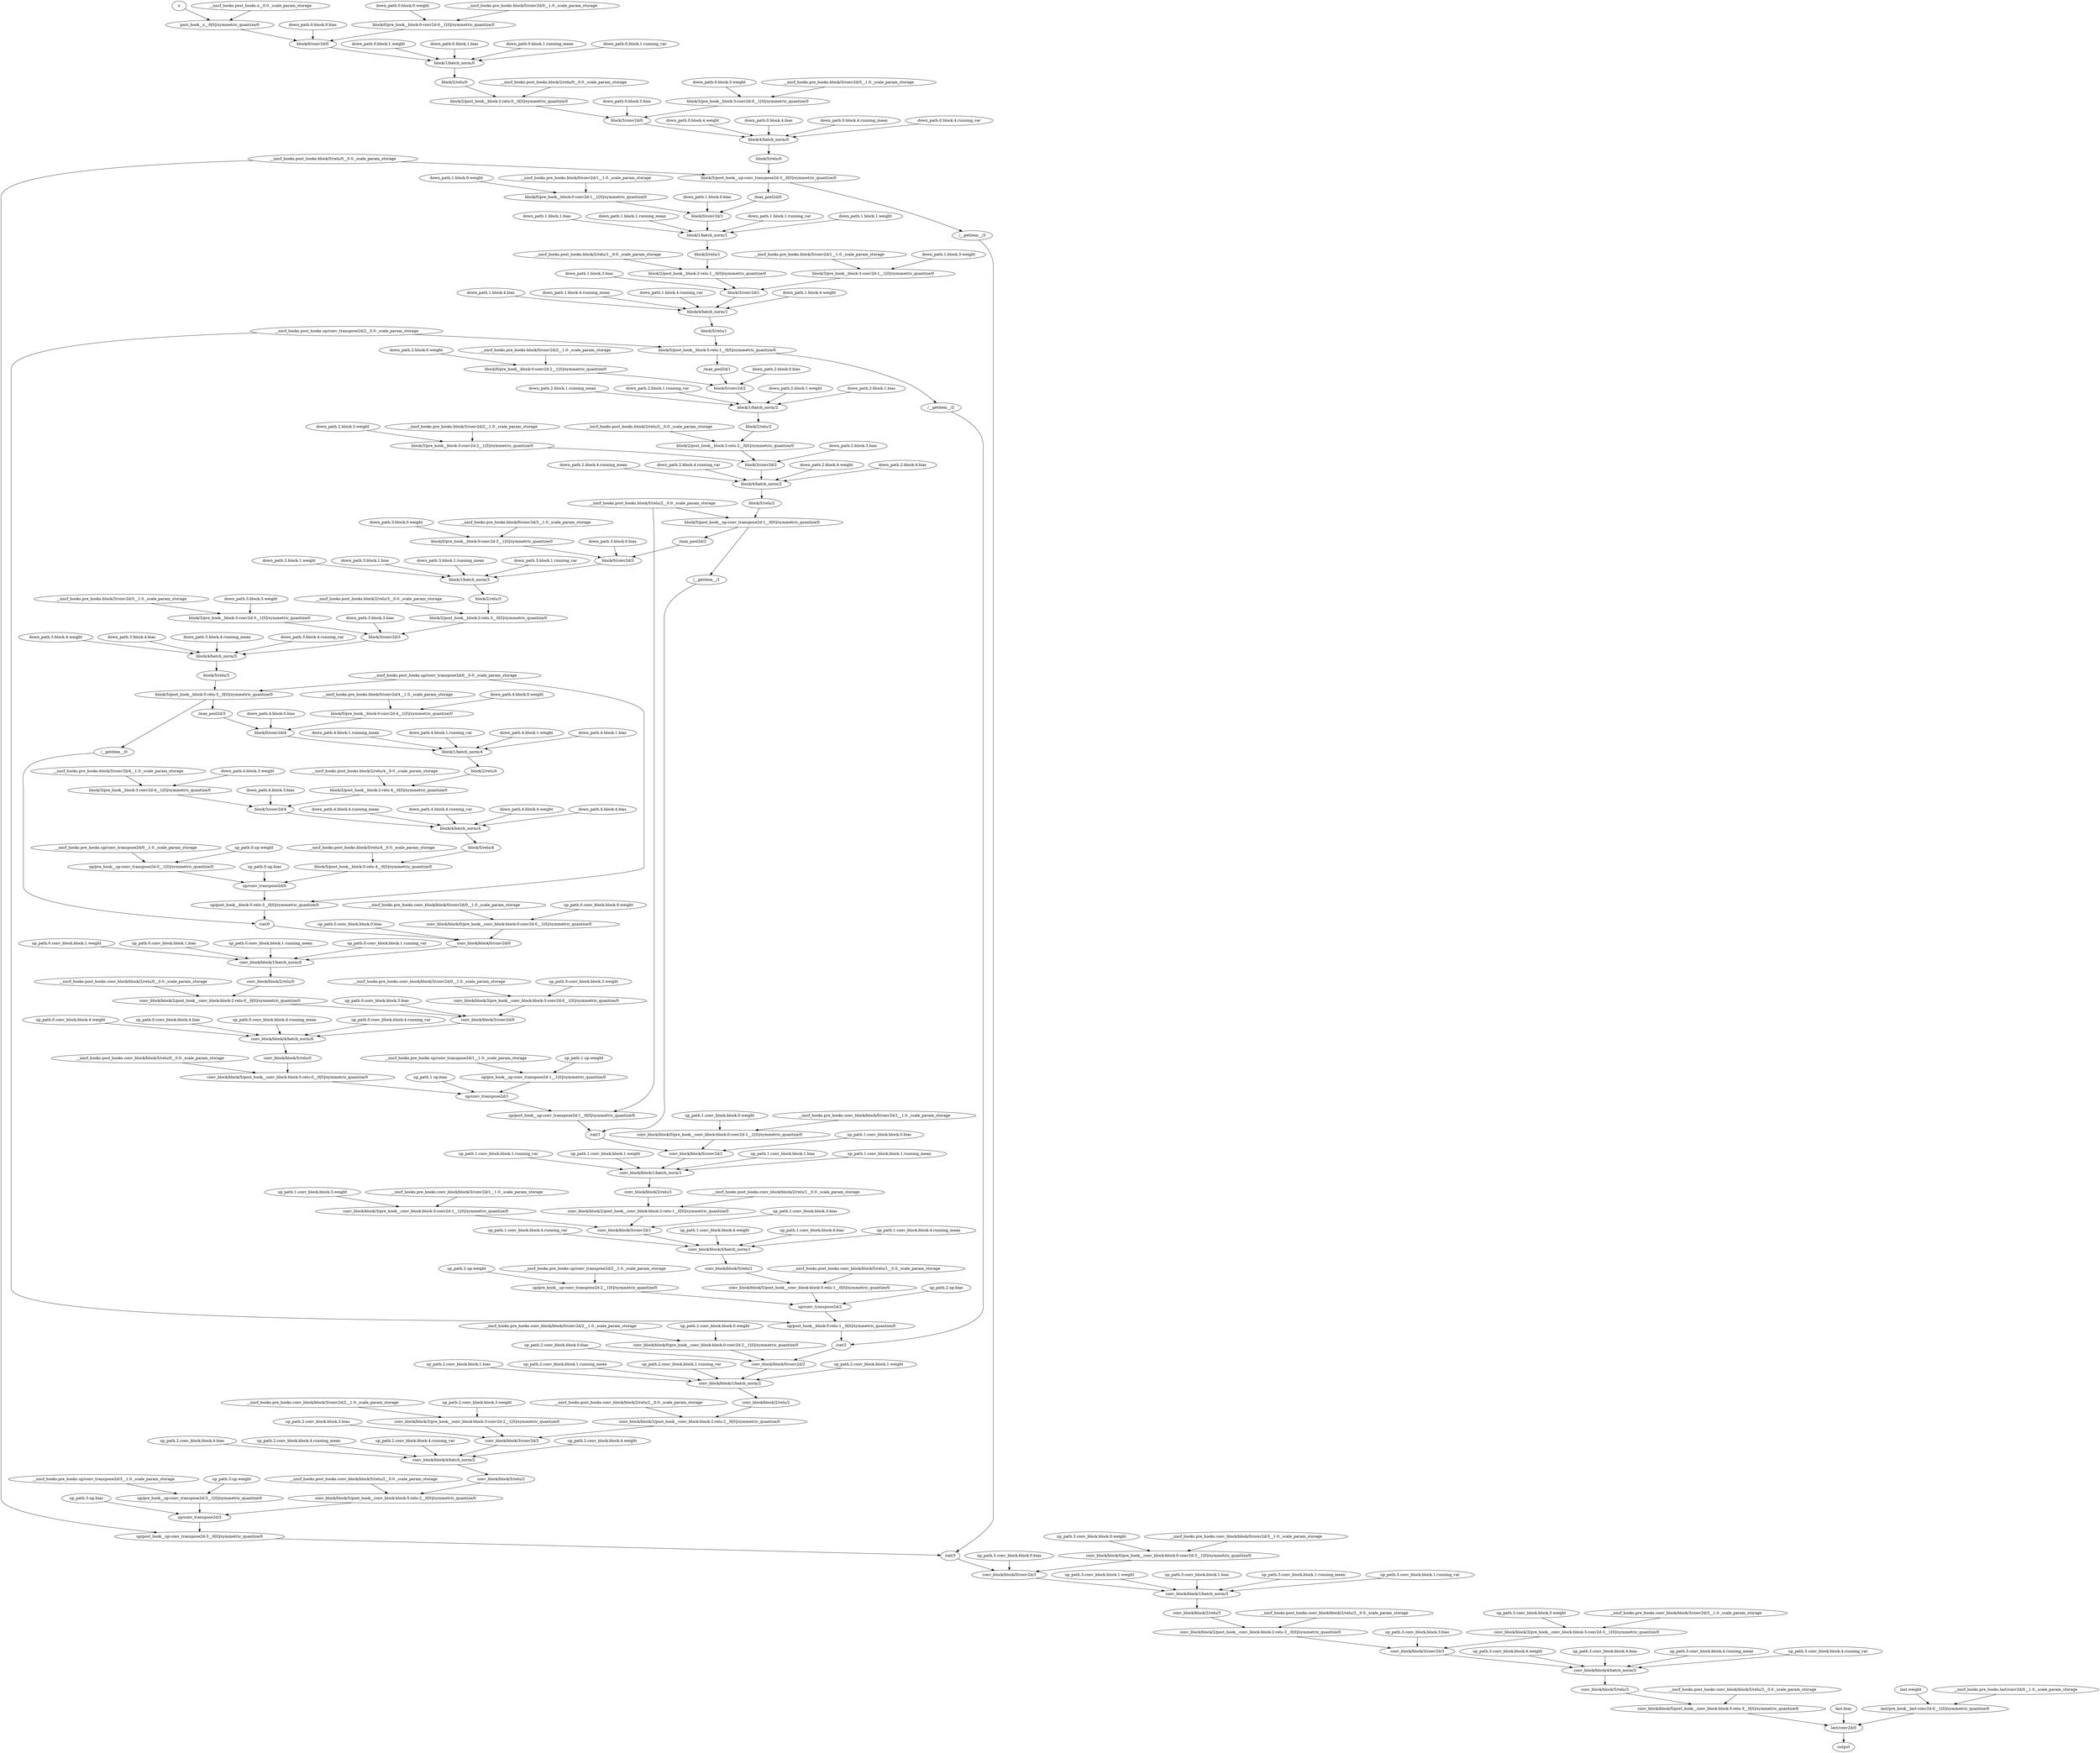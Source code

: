 strict digraph {
x [id=0, type="nncf_model_input", metatype=PTInputNoopMetatype];
"__nncf_hooks.post_hooks.x__0.0._scale_param_storage" [id=1, type="nncf_model_const", metatype=PTConstNoopMetatype];
"post_hook__x__0[0]/symmetric_quantize/0" [id=2, type="symmetric_quantize", metatype=UnknownMetatype];
"down_path.0.block.0.weight" [id=3, type="nncf_model_const", metatype=PTConstNoopMetatype];
"down_path.0.block.0.bias" [id=4, type="nncf_model_const", metatype=PTConstNoopMetatype];
"__nncf_hooks.pre_hooks.block/0/conv2d/0__1.0._scale_param_storage" [id=5, type="nncf_model_const", metatype=PTConstNoopMetatype];
"block/0/pre_hook__block-0-conv2d-0__1[0]/symmetric_quantize/0" [id=6, type="symmetric_quantize", metatype=UnknownMetatype];
"block/0/conv2d/0" [id=7, type=conv2d, metatype=PTConv2dMetatype];
"down_path.0.block.1.weight" [id=8, type="nncf_model_const", metatype=PTConstNoopMetatype];
"down_path.0.block.1.bias" [id=9, type="nncf_model_const", metatype=PTConstNoopMetatype];
"down_path.0.block.1.running_mean" [id=10, type="nncf_model_const", metatype=PTConstNoopMetatype];
"down_path.0.block.1.running_var" [id=11, type="nncf_model_const", metatype=PTConstNoopMetatype];
"block/1/batch_norm/0" [id=12, type="batch_norm", metatype=PTBatchNormMetatype];
"block/2/relu/0" [id=13, type=relu, metatype=PTRELUMetatype];
"__nncf_hooks.post_hooks.block/2/relu/0__0.0._scale_param_storage" [id=14, type="nncf_model_const", metatype=PTConstNoopMetatype];
"block/2/post_hook__block-2-relu-0__0[0]/symmetric_quantize/0" [id=15, type="symmetric_quantize", metatype=UnknownMetatype];
"down_path.0.block.3.weight" [id=16, type="nncf_model_const", metatype=PTConstNoopMetatype];
"down_path.0.block.3.bias" [id=17, type="nncf_model_const", metatype=PTConstNoopMetatype];
"__nncf_hooks.pre_hooks.block/3/conv2d/0__1.0._scale_param_storage" [id=18, type="nncf_model_const", metatype=PTConstNoopMetatype];
"block/3/pre_hook__block-3-conv2d-0__1[0]/symmetric_quantize/0" [id=19, type="symmetric_quantize", metatype=UnknownMetatype];
"block/3/conv2d/0" [id=20, type=conv2d, metatype=PTConv2dMetatype];
"down_path.0.block.4.weight" [id=21, type="nncf_model_const", metatype=PTConstNoopMetatype];
"down_path.0.block.4.bias" [id=22, type="nncf_model_const", metatype=PTConstNoopMetatype];
"down_path.0.block.4.running_mean" [id=23, type="nncf_model_const", metatype=PTConstNoopMetatype];
"down_path.0.block.4.running_var" [id=24, type="nncf_model_const", metatype=PTConstNoopMetatype];
"block/4/batch_norm/0" [id=25, type="batch_norm", metatype=PTBatchNormMetatype];
"block/5/relu/0" [id=26, type=relu, metatype=PTRELUMetatype];
"__nncf_hooks.post_hooks.block/5/relu/0__0.0._scale_param_storage" [id=27, type="nncf_model_const", metatype=PTConstNoopMetatype];
"block/5/post_hook__up-conv_transpose2d-3__0[0]/symmetric_quantize/0" [id=28, type="symmetric_quantize", metatype=UnknownMetatype];
"/max_pool2d/0" [id=29, type="max_pool2d", metatype=PTMaxPool2dMetatype];
"down_path.1.block.0.weight" [id=30, type="nncf_model_const", metatype=PTConstNoopMetatype];
"down_path.1.block.0.bias" [id=31, type="nncf_model_const", metatype=PTConstNoopMetatype];
"__nncf_hooks.pre_hooks.block/0/conv2d/1__1.0._scale_param_storage" [id=32, type="nncf_model_const", metatype=PTConstNoopMetatype];
"block/0/pre_hook__block-0-conv2d-1__1[0]/symmetric_quantize/0" [id=33, type="symmetric_quantize", metatype=UnknownMetatype];
"block/0/conv2d/1" [id=34, type=conv2d, metatype=PTConv2dMetatype];
"down_path.1.block.1.weight" [id=35, type="nncf_model_const", metatype=PTConstNoopMetatype];
"down_path.1.block.1.bias" [id=36, type="nncf_model_const", metatype=PTConstNoopMetatype];
"down_path.1.block.1.running_mean" [id=37, type="nncf_model_const", metatype=PTConstNoopMetatype];
"down_path.1.block.1.running_var" [id=38, type="nncf_model_const", metatype=PTConstNoopMetatype];
"block/1/batch_norm/1" [id=39, type="batch_norm", metatype=PTBatchNormMetatype];
"block/2/relu/1" [id=40, type=relu, metatype=PTRELUMetatype];
"__nncf_hooks.post_hooks.block/2/relu/1__0.0._scale_param_storage" [id=41, type="nncf_model_const", metatype=PTConstNoopMetatype];
"block/2/post_hook__block-2-relu-1__0[0]/symmetric_quantize/0" [id=42, type="symmetric_quantize", metatype=UnknownMetatype];
"down_path.1.block.3.weight" [id=43, type="nncf_model_const", metatype=PTConstNoopMetatype];
"down_path.1.block.3.bias" [id=44, type="nncf_model_const", metatype=PTConstNoopMetatype];
"__nncf_hooks.pre_hooks.block/3/conv2d/1__1.0._scale_param_storage" [id=45, type="nncf_model_const", metatype=PTConstNoopMetatype];
"block/3/pre_hook__block-3-conv2d-1__1[0]/symmetric_quantize/0" [id=46, type="symmetric_quantize", metatype=UnknownMetatype];
"block/3/conv2d/1" [id=47, type=conv2d, metatype=PTConv2dMetatype];
"down_path.1.block.4.weight" [id=48, type="nncf_model_const", metatype=PTConstNoopMetatype];
"down_path.1.block.4.bias" [id=49, type="nncf_model_const", metatype=PTConstNoopMetatype];
"down_path.1.block.4.running_mean" [id=50, type="nncf_model_const", metatype=PTConstNoopMetatype];
"down_path.1.block.4.running_var" [id=51, type="nncf_model_const", metatype=PTConstNoopMetatype];
"block/4/batch_norm/1" [id=52, type="batch_norm", metatype=PTBatchNormMetatype];
"block/5/relu/1" [id=53, type=relu, metatype=PTRELUMetatype];
"__nncf_hooks.post_hooks.up/conv_transpose2d/2__0.0._scale_param_storage" [id=54, type="nncf_model_const", metatype=PTConstNoopMetatype];
"block/5/post_hook__block-5-relu-1__0[0]/symmetric_quantize/0" [id=55, type="symmetric_quantize", metatype=UnknownMetatype];
"/max_pool2d/1" [id=56, type="max_pool2d", metatype=PTMaxPool2dMetatype];
"down_path.2.block.0.weight" [id=57, type="nncf_model_const", metatype=PTConstNoopMetatype];
"down_path.2.block.0.bias" [id=58, type="nncf_model_const", metatype=PTConstNoopMetatype];
"__nncf_hooks.pre_hooks.block/0/conv2d/2__1.0._scale_param_storage" [id=59, type="nncf_model_const", metatype=PTConstNoopMetatype];
"block/0/pre_hook__block-0-conv2d-2__1[0]/symmetric_quantize/0" [id=60, type="symmetric_quantize", metatype=UnknownMetatype];
"block/0/conv2d/2" [id=61, type=conv2d, metatype=PTConv2dMetatype];
"down_path.2.block.1.weight" [id=62, type="nncf_model_const", metatype=PTConstNoopMetatype];
"down_path.2.block.1.bias" [id=63, type="nncf_model_const", metatype=PTConstNoopMetatype];
"down_path.2.block.1.running_mean" [id=64, type="nncf_model_const", metatype=PTConstNoopMetatype];
"down_path.2.block.1.running_var" [id=65, type="nncf_model_const", metatype=PTConstNoopMetatype];
"block/1/batch_norm/2" [id=66, type="batch_norm", metatype=PTBatchNormMetatype];
"block/2/relu/2" [id=67, type=relu, metatype=PTRELUMetatype];
"__nncf_hooks.post_hooks.block/2/relu/2__0.0._scale_param_storage" [id=68, type="nncf_model_const", metatype=PTConstNoopMetatype];
"block/2/post_hook__block-2-relu-2__0[0]/symmetric_quantize/0" [id=69, type="symmetric_quantize", metatype=UnknownMetatype];
"down_path.2.block.3.weight" [id=70, type="nncf_model_const", metatype=PTConstNoopMetatype];
"down_path.2.block.3.bias" [id=71, type="nncf_model_const", metatype=PTConstNoopMetatype];
"__nncf_hooks.pre_hooks.block/3/conv2d/2__1.0._scale_param_storage" [id=72, type="nncf_model_const", metatype=PTConstNoopMetatype];
"block/3/pre_hook__block-3-conv2d-2__1[0]/symmetric_quantize/0" [id=73, type="symmetric_quantize", metatype=UnknownMetatype];
"block/3/conv2d/2" [id=74, type=conv2d, metatype=PTConv2dMetatype];
"down_path.2.block.4.weight" [id=75, type="nncf_model_const", metatype=PTConstNoopMetatype];
"down_path.2.block.4.bias" [id=76, type="nncf_model_const", metatype=PTConstNoopMetatype];
"down_path.2.block.4.running_mean" [id=77, type="nncf_model_const", metatype=PTConstNoopMetatype];
"down_path.2.block.4.running_var" [id=78, type="nncf_model_const", metatype=PTConstNoopMetatype];
"block/4/batch_norm/2" [id=79, type="batch_norm", metatype=PTBatchNormMetatype];
"block/5/relu/2" [id=80, type=relu, metatype=PTRELUMetatype];
"__nncf_hooks.post_hooks.block/5/relu/2__0.0._scale_param_storage" [id=81, type="nncf_model_const", metatype=PTConstNoopMetatype];
"block/5/post_hook__up-conv_transpose2d-1__0[0]/symmetric_quantize/0" [id=82, type="symmetric_quantize", metatype=UnknownMetatype];
"/max_pool2d/2" [id=83, type="max_pool2d", metatype=PTMaxPool2dMetatype];
"down_path.3.block.0.weight" [id=84, type="nncf_model_const", metatype=PTConstNoopMetatype];
"down_path.3.block.0.bias" [id=85, type="nncf_model_const", metatype=PTConstNoopMetatype];
"__nncf_hooks.pre_hooks.block/0/conv2d/3__1.0._scale_param_storage" [id=86, type="nncf_model_const", metatype=PTConstNoopMetatype];
"block/0/pre_hook__block-0-conv2d-3__1[0]/symmetric_quantize/0" [id=87, type="symmetric_quantize", metatype=UnknownMetatype];
"block/0/conv2d/3" [id=88, type=conv2d, metatype=PTConv2dMetatype];
"down_path.3.block.1.weight" [id=89, type="nncf_model_const", metatype=PTConstNoopMetatype];
"down_path.3.block.1.bias" [id=90, type="nncf_model_const", metatype=PTConstNoopMetatype];
"down_path.3.block.1.running_mean" [id=91, type="nncf_model_const", metatype=PTConstNoopMetatype];
"down_path.3.block.1.running_var" [id=92, type="nncf_model_const", metatype=PTConstNoopMetatype];
"block/1/batch_norm/3" [id=93, type="batch_norm", metatype=PTBatchNormMetatype];
"block/2/relu/3" [id=94, type=relu, metatype=PTRELUMetatype];
"__nncf_hooks.post_hooks.block/2/relu/3__0.0._scale_param_storage" [id=95, type="nncf_model_const", metatype=PTConstNoopMetatype];
"block/2/post_hook__block-2-relu-3__0[0]/symmetric_quantize/0" [id=96, type="symmetric_quantize", metatype=UnknownMetatype];
"down_path.3.block.3.weight" [id=97, type="nncf_model_const", metatype=PTConstNoopMetatype];
"down_path.3.block.3.bias" [id=98, type="nncf_model_const", metatype=PTConstNoopMetatype];
"__nncf_hooks.pre_hooks.block/3/conv2d/3__1.0._scale_param_storage" [id=99, type="nncf_model_const", metatype=PTConstNoopMetatype];
"block/3/pre_hook__block-3-conv2d-3__1[0]/symmetric_quantize/0" [id=100, type="symmetric_quantize", metatype=UnknownMetatype];
"block/3/conv2d/3" [id=101, type=conv2d, metatype=PTConv2dMetatype];
"down_path.3.block.4.weight" [id=102, type="nncf_model_const", metatype=PTConstNoopMetatype];
"down_path.3.block.4.bias" [id=103, type="nncf_model_const", metatype=PTConstNoopMetatype];
"down_path.3.block.4.running_mean" [id=104, type="nncf_model_const", metatype=PTConstNoopMetatype];
"down_path.3.block.4.running_var" [id=105, type="nncf_model_const", metatype=PTConstNoopMetatype];
"block/4/batch_norm/3" [id=106, type="batch_norm", metatype=PTBatchNormMetatype];
"block/5/relu/3" [id=107, type=relu, metatype=PTRELUMetatype];
"__nncf_hooks.post_hooks.up/conv_transpose2d/0__0.0._scale_param_storage" [id=108, type="nncf_model_const", metatype=PTConstNoopMetatype];
"block/5/post_hook__block-5-relu-3__0[0]/symmetric_quantize/0" [id=109, type="symmetric_quantize", metatype=UnknownMetatype];
"/max_pool2d/3" [id=110, type="max_pool2d", metatype=PTMaxPool2dMetatype];
"down_path.4.block.0.weight" [id=111, type="nncf_model_const", metatype=PTConstNoopMetatype];
"down_path.4.block.0.bias" [id=112, type="nncf_model_const", metatype=PTConstNoopMetatype];
"__nncf_hooks.pre_hooks.block/0/conv2d/4__1.0._scale_param_storage" [id=113, type="nncf_model_const", metatype=PTConstNoopMetatype];
"block/0/pre_hook__block-0-conv2d-4__1[0]/symmetric_quantize/0" [id=114, type="symmetric_quantize", metatype=UnknownMetatype];
"block/0/conv2d/4" [id=115, type=conv2d, metatype=PTConv2dMetatype];
"down_path.4.block.1.weight" [id=116, type="nncf_model_const", metatype=PTConstNoopMetatype];
"down_path.4.block.1.bias" [id=117, type="nncf_model_const", metatype=PTConstNoopMetatype];
"down_path.4.block.1.running_mean" [id=118, type="nncf_model_const", metatype=PTConstNoopMetatype];
"down_path.4.block.1.running_var" [id=119, type="nncf_model_const", metatype=PTConstNoopMetatype];
"block/1/batch_norm/4" [id=120, type="batch_norm", metatype=PTBatchNormMetatype];
"block/2/relu/4" [id=121, type=relu, metatype=PTRELUMetatype];
"__nncf_hooks.post_hooks.block/2/relu/4__0.0._scale_param_storage" [id=122, type="nncf_model_const", metatype=PTConstNoopMetatype];
"block/2/post_hook__block-2-relu-4__0[0]/symmetric_quantize/0" [id=123, type="symmetric_quantize", metatype=UnknownMetatype];
"down_path.4.block.3.weight" [id=124, type="nncf_model_const", metatype=PTConstNoopMetatype];
"down_path.4.block.3.bias" [id=125, type="nncf_model_const", metatype=PTConstNoopMetatype];
"__nncf_hooks.pre_hooks.block/3/conv2d/4__1.0._scale_param_storage" [id=126, type="nncf_model_const", metatype=PTConstNoopMetatype];
"block/3/pre_hook__block-3-conv2d-4__1[0]/symmetric_quantize/0" [id=127, type="symmetric_quantize", metatype=UnknownMetatype];
"block/3/conv2d/4" [id=128, type=conv2d, metatype=PTConv2dMetatype];
"down_path.4.block.4.weight" [id=129, type="nncf_model_const", metatype=PTConstNoopMetatype];
"down_path.4.block.4.bias" [id=130, type="nncf_model_const", metatype=PTConstNoopMetatype];
"down_path.4.block.4.running_mean" [id=131, type="nncf_model_const", metatype=PTConstNoopMetatype];
"down_path.4.block.4.running_var" [id=132, type="nncf_model_const", metatype=PTConstNoopMetatype];
"block/4/batch_norm/4" [id=133, type="batch_norm", metatype=PTBatchNormMetatype];
"block/5/relu/4" [id=134, type=relu, metatype=PTRELUMetatype];
"__nncf_hooks.post_hooks.block/5/relu/4__0.0._scale_param_storage" [id=135, type="nncf_model_const", metatype=PTConstNoopMetatype];
"block/5/post_hook__block-5-relu-4__0[0]/symmetric_quantize/0" [id=136, type="symmetric_quantize", metatype=UnknownMetatype];
"up_path.0.up.weight" [id=137, type="nncf_model_const", metatype=PTConstNoopMetatype];
"up_path.0.up.bias" [id=138, type="nncf_model_const", metatype=PTConstNoopMetatype];
"__nncf_hooks.pre_hooks.up/conv_transpose2d/0__1.0._scale_param_storage" [id=139, type="nncf_model_const", metatype=PTConstNoopMetatype];
"up/pre_hook__up-conv_transpose2d-0__1[0]/symmetric_quantize/0" [id=140, type="symmetric_quantize", metatype=UnknownMetatype];
"up/conv_transpose2d/0" [id=141, type="conv_transpose2d", metatype=PTConvTranspose2dMetatype];
"up/post_hook__block-5-relu-3__0[0]/symmetric_quantize/0" [id=142, type="symmetric_quantize", metatype=UnknownMetatype];
"/__getitem__/0" [id=143, type="__getitem__", metatype=PTGatherMetatype];
"/cat/0" [id=144, type=cat, metatype=PTCatMetatype];
"up_path.0.conv_block.block.0.weight" [id=145, type="nncf_model_const", metatype=PTConstNoopMetatype];
"up_path.0.conv_block.block.0.bias" [id=146, type="nncf_model_const", metatype=PTConstNoopMetatype];
"__nncf_hooks.pre_hooks.conv_block/block/0/conv2d/0__1.0._scale_param_storage" [id=147, type="nncf_model_const", metatype=PTConstNoopMetatype];
"conv_block/block/0/pre_hook__conv_block-block-0-conv2d-0__1[0]/symmetric_quantize/0" [id=148, type="symmetric_quantize", metatype=UnknownMetatype];
"conv_block/block/0/conv2d/0" [id=149, type=conv2d, metatype=PTConv2dMetatype];
"up_path.0.conv_block.block.1.weight" [id=150, type="nncf_model_const", metatype=PTConstNoopMetatype];
"up_path.0.conv_block.block.1.bias" [id=151, type="nncf_model_const", metatype=PTConstNoopMetatype];
"up_path.0.conv_block.block.1.running_mean" [id=152, type="nncf_model_const", metatype=PTConstNoopMetatype];
"up_path.0.conv_block.block.1.running_var" [id=153, type="nncf_model_const", metatype=PTConstNoopMetatype];
"conv_block/block/1/batch_norm/0" [id=154, type="batch_norm", metatype=PTBatchNormMetatype];
"conv_block/block/2/relu/0" [id=155, type=relu, metatype=PTRELUMetatype];
"__nncf_hooks.post_hooks.conv_block/block/2/relu/0__0.0._scale_param_storage" [id=156, type="nncf_model_const", metatype=PTConstNoopMetatype];
"conv_block/block/2/post_hook__conv_block-block-2-relu-0__0[0]/symmetric_quantize/0" [id=157, type="symmetric_quantize", metatype=UnknownMetatype];
"up_path.0.conv_block.block.3.weight" [id=158, type="nncf_model_const", metatype=PTConstNoopMetatype];
"up_path.0.conv_block.block.3.bias" [id=159, type="nncf_model_const", metatype=PTConstNoopMetatype];
"__nncf_hooks.pre_hooks.conv_block/block/3/conv2d/0__1.0._scale_param_storage" [id=160, type="nncf_model_const", metatype=PTConstNoopMetatype];
"conv_block/block/3/pre_hook__conv_block-block-3-conv2d-0__1[0]/symmetric_quantize/0" [id=161, type="symmetric_quantize", metatype=UnknownMetatype];
"conv_block/block/3/conv2d/0" [id=162, type=conv2d, metatype=PTConv2dMetatype];
"up_path.0.conv_block.block.4.weight" [id=163, type="nncf_model_const", metatype=PTConstNoopMetatype];
"up_path.0.conv_block.block.4.bias" [id=164, type="nncf_model_const", metatype=PTConstNoopMetatype];
"up_path.0.conv_block.block.4.running_mean" [id=165, type="nncf_model_const", metatype=PTConstNoopMetatype];
"up_path.0.conv_block.block.4.running_var" [id=166, type="nncf_model_const", metatype=PTConstNoopMetatype];
"conv_block/block/4/batch_norm/0" [id=167, type="batch_norm", metatype=PTBatchNormMetatype];
"conv_block/block/5/relu/0" [id=168, type=relu, metatype=PTRELUMetatype];
"__nncf_hooks.post_hooks.conv_block/block/5/relu/0__0.0._scale_param_storage" [id=169, type="nncf_model_const", metatype=PTConstNoopMetatype];
"conv_block/block/5/post_hook__conv_block-block-5-relu-0__0[0]/symmetric_quantize/0" [id=170, type="symmetric_quantize", metatype=UnknownMetatype];
"up_path.1.up.weight" [id=171, type="nncf_model_const", metatype=PTConstNoopMetatype];
"up_path.1.up.bias" [id=172, type="nncf_model_const", metatype=PTConstNoopMetatype];
"__nncf_hooks.pre_hooks.up/conv_transpose2d/1__1.0._scale_param_storage" [id=173, type="nncf_model_const", metatype=PTConstNoopMetatype];
"up/pre_hook__up-conv_transpose2d-1__1[0]/symmetric_quantize/0" [id=174, type="symmetric_quantize", metatype=UnknownMetatype];
"up/conv_transpose2d/1" [id=175, type="conv_transpose2d", metatype=PTConvTranspose2dMetatype];
"up/post_hook__up-conv_transpose2d-1__0[0]/symmetric_quantize/0" [id=176, type="symmetric_quantize", metatype=UnknownMetatype];
"/__getitem__/1" [id=177, type="__getitem__", metatype=PTGatherMetatype];
"/cat/1" [id=178, type=cat, metatype=PTCatMetatype];
"up_path.1.conv_block.block.0.weight" [id=179, type="nncf_model_const", metatype=PTConstNoopMetatype];
"up_path.1.conv_block.block.0.bias" [id=180, type="nncf_model_const", metatype=PTConstNoopMetatype];
"__nncf_hooks.pre_hooks.conv_block/block/0/conv2d/1__1.0._scale_param_storage" [id=181, type="nncf_model_const", metatype=PTConstNoopMetatype];
"conv_block/block/0/pre_hook__conv_block-block-0-conv2d-1__1[0]/symmetric_quantize/0" [id=182, type="symmetric_quantize", metatype=UnknownMetatype];
"conv_block/block/0/conv2d/1" [id=183, type=conv2d, metatype=PTConv2dMetatype];
"up_path.1.conv_block.block.1.weight" [id=184, type="nncf_model_const", metatype=PTConstNoopMetatype];
"up_path.1.conv_block.block.1.bias" [id=185, type="nncf_model_const", metatype=PTConstNoopMetatype];
"up_path.1.conv_block.block.1.running_mean" [id=186, type="nncf_model_const", metatype=PTConstNoopMetatype];
"up_path.1.conv_block.block.1.running_var" [id=187, type="nncf_model_const", metatype=PTConstNoopMetatype];
"conv_block/block/1/batch_norm/1" [id=188, type="batch_norm", metatype=PTBatchNormMetatype];
"conv_block/block/2/relu/1" [id=189, type=relu, metatype=PTRELUMetatype];
"__nncf_hooks.post_hooks.conv_block/block/2/relu/1__0.0._scale_param_storage" [id=190, type="nncf_model_const", metatype=PTConstNoopMetatype];
"conv_block/block/2/post_hook__conv_block-block-2-relu-1__0[0]/symmetric_quantize/0" [id=191, type="symmetric_quantize", metatype=UnknownMetatype];
"up_path.1.conv_block.block.3.weight" [id=192, type="nncf_model_const", metatype=PTConstNoopMetatype];
"up_path.1.conv_block.block.3.bias" [id=193, type="nncf_model_const", metatype=PTConstNoopMetatype];
"__nncf_hooks.pre_hooks.conv_block/block/3/conv2d/1__1.0._scale_param_storage" [id=194, type="nncf_model_const", metatype=PTConstNoopMetatype];
"conv_block/block/3/pre_hook__conv_block-block-3-conv2d-1__1[0]/symmetric_quantize/0" [id=195, type="symmetric_quantize", metatype=UnknownMetatype];
"conv_block/block/3/conv2d/1" [id=196, type=conv2d, metatype=PTConv2dMetatype];
"up_path.1.conv_block.block.4.weight" [id=197, type="nncf_model_const", metatype=PTConstNoopMetatype];
"up_path.1.conv_block.block.4.bias" [id=198, type="nncf_model_const", metatype=PTConstNoopMetatype];
"up_path.1.conv_block.block.4.running_mean" [id=199, type="nncf_model_const", metatype=PTConstNoopMetatype];
"up_path.1.conv_block.block.4.running_var" [id=200, type="nncf_model_const", metatype=PTConstNoopMetatype];
"conv_block/block/4/batch_norm/1" [id=201, type="batch_norm", metatype=PTBatchNormMetatype];
"conv_block/block/5/relu/1" [id=202, type=relu, metatype=PTRELUMetatype];
"__nncf_hooks.post_hooks.conv_block/block/5/relu/1__0.0._scale_param_storage" [id=203, type="nncf_model_const", metatype=PTConstNoopMetatype];
"conv_block/block/5/post_hook__conv_block-block-5-relu-1__0[0]/symmetric_quantize/0" [id=204, type="symmetric_quantize", metatype=UnknownMetatype];
"up_path.2.up.weight" [id=205, type="nncf_model_const", metatype=PTConstNoopMetatype];
"up_path.2.up.bias" [id=206, type="nncf_model_const", metatype=PTConstNoopMetatype];
"__nncf_hooks.pre_hooks.up/conv_transpose2d/2__1.0._scale_param_storage" [id=207, type="nncf_model_const", metatype=PTConstNoopMetatype];
"up/pre_hook__up-conv_transpose2d-2__1[0]/symmetric_quantize/0" [id=208, type="symmetric_quantize", metatype=UnknownMetatype];
"up/conv_transpose2d/2" [id=209, type="conv_transpose2d", metatype=PTConvTranspose2dMetatype];
"up/post_hook__block-5-relu-1__0[0]/symmetric_quantize/0" [id=210, type="symmetric_quantize", metatype=UnknownMetatype];
"/__getitem__/2" [id=211, type="__getitem__", metatype=PTGatherMetatype];
"/cat/2" [id=212, type=cat, metatype=PTCatMetatype];
"up_path.2.conv_block.block.0.weight" [id=213, type="nncf_model_const", metatype=PTConstNoopMetatype];
"up_path.2.conv_block.block.0.bias" [id=214, type="nncf_model_const", metatype=PTConstNoopMetatype];
"__nncf_hooks.pre_hooks.conv_block/block/0/conv2d/2__1.0._scale_param_storage" [id=215, type="nncf_model_const", metatype=PTConstNoopMetatype];
"conv_block/block/0/pre_hook__conv_block-block-0-conv2d-2__1[0]/symmetric_quantize/0" [id=216, type="symmetric_quantize", metatype=UnknownMetatype];
"conv_block/block/0/conv2d/2" [id=217, type=conv2d, metatype=PTConv2dMetatype];
"up_path.2.conv_block.block.1.weight" [id=218, type="nncf_model_const", metatype=PTConstNoopMetatype];
"up_path.2.conv_block.block.1.bias" [id=219, type="nncf_model_const", metatype=PTConstNoopMetatype];
"up_path.2.conv_block.block.1.running_mean" [id=220, type="nncf_model_const", metatype=PTConstNoopMetatype];
"up_path.2.conv_block.block.1.running_var" [id=221, type="nncf_model_const", metatype=PTConstNoopMetatype];
"conv_block/block/1/batch_norm/2" [id=222, type="batch_norm", metatype=PTBatchNormMetatype];
"conv_block/block/2/relu/2" [id=223, type=relu, metatype=PTRELUMetatype];
"__nncf_hooks.post_hooks.conv_block/block/2/relu/2__0.0._scale_param_storage" [id=224, type="nncf_model_const", metatype=PTConstNoopMetatype];
"conv_block/block/2/post_hook__conv_block-block-2-relu-2__0[0]/symmetric_quantize/0" [id=225, type="symmetric_quantize", metatype=UnknownMetatype];
"up_path.2.conv_block.block.3.weight" [id=226, type="nncf_model_const", metatype=PTConstNoopMetatype];
"up_path.2.conv_block.block.3.bias" [id=227, type="nncf_model_const", metatype=PTConstNoopMetatype];
"__nncf_hooks.pre_hooks.conv_block/block/3/conv2d/2__1.0._scale_param_storage" [id=228, type="nncf_model_const", metatype=PTConstNoopMetatype];
"conv_block/block/3/pre_hook__conv_block-block-3-conv2d-2__1[0]/symmetric_quantize/0" [id=229, type="symmetric_quantize", metatype=UnknownMetatype];
"conv_block/block/3/conv2d/2" [id=230, type=conv2d, metatype=PTConv2dMetatype];
"up_path.2.conv_block.block.4.weight" [id=231, type="nncf_model_const", metatype=PTConstNoopMetatype];
"up_path.2.conv_block.block.4.bias" [id=232, type="nncf_model_const", metatype=PTConstNoopMetatype];
"up_path.2.conv_block.block.4.running_mean" [id=233, type="nncf_model_const", metatype=PTConstNoopMetatype];
"up_path.2.conv_block.block.4.running_var" [id=234, type="nncf_model_const", metatype=PTConstNoopMetatype];
"conv_block/block/4/batch_norm/2" [id=235, type="batch_norm", metatype=PTBatchNormMetatype];
"conv_block/block/5/relu/2" [id=236, type=relu, metatype=PTRELUMetatype];
"__nncf_hooks.post_hooks.conv_block/block/5/relu/2__0.0._scale_param_storage" [id=237, type="nncf_model_const", metatype=PTConstNoopMetatype];
"conv_block/block/5/post_hook__conv_block-block-5-relu-2__0[0]/symmetric_quantize/0" [id=238, type="symmetric_quantize", metatype=UnknownMetatype];
"up_path.3.up.weight" [id=239, type="nncf_model_const", metatype=PTConstNoopMetatype];
"up_path.3.up.bias" [id=240, type="nncf_model_const", metatype=PTConstNoopMetatype];
"__nncf_hooks.pre_hooks.up/conv_transpose2d/3__1.0._scale_param_storage" [id=241, type="nncf_model_const", metatype=PTConstNoopMetatype];
"up/pre_hook__up-conv_transpose2d-3__1[0]/symmetric_quantize/0" [id=242, type="symmetric_quantize", metatype=UnknownMetatype];
"up/conv_transpose2d/3" [id=243, type="conv_transpose2d", metatype=PTConvTranspose2dMetatype];
"up/post_hook__up-conv_transpose2d-3__0[0]/symmetric_quantize/0" [id=244, type="symmetric_quantize", metatype=UnknownMetatype];
"/__getitem__/3" [id=245, type="__getitem__", metatype=PTGatherMetatype];
"/cat/3" [id=246, type=cat, metatype=PTCatMetatype];
"up_path.3.conv_block.block.0.weight" [id=247, type="nncf_model_const", metatype=PTConstNoopMetatype];
"up_path.3.conv_block.block.0.bias" [id=248, type="nncf_model_const", metatype=PTConstNoopMetatype];
"__nncf_hooks.pre_hooks.conv_block/block/0/conv2d/3__1.0._scale_param_storage" [id=249, type="nncf_model_const", metatype=PTConstNoopMetatype];
"conv_block/block/0/pre_hook__conv_block-block-0-conv2d-3__1[0]/symmetric_quantize/0" [id=250, type="symmetric_quantize", metatype=UnknownMetatype];
"conv_block/block/0/conv2d/3" [id=251, type=conv2d, metatype=PTConv2dMetatype];
"up_path.3.conv_block.block.1.weight" [id=252, type="nncf_model_const", metatype=PTConstNoopMetatype];
"up_path.3.conv_block.block.1.bias" [id=253, type="nncf_model_const", metatype=PTConstNoopMetatype];
"up_path.3.conv_block.block.1.running_mean" [id=254, type="nncf_model_const", metatype=PTConstNoopMetatype];
"up_path.3.conv_block.block.1.running_var" [id=255, type="nncf_model_const", metatype=PTConstNoopMetatype];
"conv_block/block/1/batch_norm/3" [id=256, type="batch_norm", metatype=PTBatchNormMetatype];
"conv_block/block/2/relu/3" [id=257, type=relu, metatype=PTRELUMetatype];
"__nncf_hooks.post_hooks.conv_block/block/2/relu/3__0.0._scale_param_storage" [id=258, type="nncf_model_const", metatype=PTConstNoopMetatype];
"conv_block/block/2/post_hook__conv_block-block-2-relu-3__0[0]/symmetric_quantize/0" [id=259, type="symmetric_quantize", metatype=UnknownMetatype];
"up_path.3.conv_block.block.3.weight" [id=260, type="nncf_model_const", metatype=PTConstNoopMetatype];
"up_path.3.conv_block.block.3.bias" [id=261, type="nncf_model_const", metatype=PTConstNoopMetatype];
"__nncf_hooks.pre_hooks.conv_block/block/3/conv2d/3__1.0._scale_param_storage" [id=262, type="nncf_model_const", metatype=PTConstNoopMetatype];
"conv_block/block/3/pre_hook__conv_block-block-3-conv2d-3__1[0]/symmetric_quantize/0" [id=263, type="symmetric_quantize", metatype=UnknownMetatype];
"conv_block/block/3/conv2d/3" [id=264, type=conv2d, metatype=PTConv2dMetatype];
"up_path.3.conv_block.block.4.weight" [id=265, type="nncf_model_const", metatype=PTConstNoopMetatype];
"up_path.3.conv_block.block.4.bias" [id=266, type="nncf_model_const", metatype=PTConstNoopMetatype];
"up_path.3.conv_block.block.4.running_mean" [id=267, type="nncf_model_const", metatype=PTConstNoopMetatype];
"up_path.3.conv_block.block.4.running_var" [id=268, type="nncf_model_const", metatype=PTConstNoopMetatype];
"conv_block/block/4/batch_norm/3" [id=269, type="batch_norm", metatype=PTBatchNormMetatype];
"conv_block/block/5/relu/3" [id=270, type=relu, metatype=PTRELUMetatype];
"__nncf_hooks.post_hooks.conv_block/block/5/relu/3__0.0._scale_param_storage" [id=271, type="nncf_model_const", metatype=PTConstNoopMetatype];
"conv_block/block/5/post_hook__conv_block-block-5-relu-3__0[0]/symmetric_quantize/0" [id=272, type="symmetric_quantize", metatype=UnknownMetatype];
"last.weight" [id=273, type="nncf_model_const", metatype=PTConstNoopMetatype];
"last.bias" [id=274, type="nncf_model_const", metatype=PTConstNoopMetatype];
"__nncf_hooks.pre_hooks.last/conv2d/0__1.0._scale_param_storage" [id=275, type="nncf_model_const", metatype=PTConstNoopMetatype];
"last/pre_hook__last-conv2d-0__1[0]/symmetric_quantize/0" [id=276, type="symmetric_quantize", metatype=UnknownMetatype];
"last/conv2d/0" [id=277, type=conv2d, metatype=PTConv2dMetatype];
output [id=278, type="nncf_model_output", metatype=PTOutputNoopMetatype];
x -> "post_hook__x__0[0]/symmetric_quantize/0" [dtype=float, shape="(1, 3, 360, 480)", out_port_id=0, in_port_id=0];
"__nncf_hooks.post_hooks.x__0.0._scale_param_storage" -> "post_hook__x__0[0]/symmetric_quantize/0" [dtype=float, shape="(1,)", out_port_id=0, in_port_id=4];
"post_hook__x__0[0]/symmetric_quantize/0" -> "block/0/conv2d/0" [dtype=float, shape="(1, 3, 360, 480)", out_port_id=0, in_port_id=0];
"down_path.0.block.0.weight" -> "block/0/pre_hook__block-0-conv2d-0__1[0]/symmetric_quantize/0" [dtype=float, shape="(64, 3, 3, 3)", out_port_id=0, in_port_id=0];
"down_path.0.block.0.bias" -> "block/0/conv2d/0" [dtype=float, shape="(64,)", out_port_id=0, in_port_id=2];
"__nncf_hooks.pre_hooks.block/0/conv2d/0__1.0._scale_param_storage" -> "block/0/pre_hook__block-0-conv2d-0__1[0]/symmetric_quantize/0" [dtype=float, shape="(64, 1, 1, 1)", out_port_id=0, in_port_id=4];
"block/0/pre_hook__block-0-conv2d-0__1[0]/symmetric_quantize/0" -> "block/0/conv2d/0" [dtype=float, shape="(64, 3, 3, 3)", out_port_id=0, in_port_id=1];
"block/0/conv2d/0" -> "block/1/batch_norm/0" [dtype=float, shape="(1, 64, 358, 478)", out_port_id=0, in_port_id=0];
"down_path.0.block.1.weight" -> "block/1/batch_norm/0" [dtype=float, shape="(64,)", out_port_id=0, in_port_id=1];
"down_path.0.block.1.bias" -> "block/1/batch_norm/0" [dtype=float, shape="(64,)", out_port_id=0, in_port_id=2];
"down_path.0.block.1.running_mean" -> "block/1/batch_norm/0" [dtype=float, shape="(64,)", out_port_id=0, in_port_id=3];
"down_path.0.block.1.running_var" -> "block/1/batch_norm/0" [dtype=float, shape="(64,)", out_port_id=0, in_port_id=4];
"block/1/batch_norm/0" -> "block/2/relu/0" [dtype=float, shape="(1, 64, 358, 478)", out_port_id=0, in_port_id=0];
"block/2/relu/0" -> "block/2/post_hook__block-2-relu-0__0[0]/symmetric_quantize/0" [dtype=float, shape="(1, 64, 358, 478)", out_port_id=0, in_port_id=0];
"__nncf_hooks.post_hooks.block/2/relu/0__0.0._scale_param_storage" -> "block/2/post_hook__block-2-relu-0__0[0]/symmetric_quantize/0" [dtype=float, shape="(1,)", out_port_id=0, in_port_id=4];
"block/2/post_hook__block-2-relu-0__0[0]/symmetric_quantize/0" -> "block/3/conv2d/0" [dtype=float, shape="(1, 64, 358, 478)", out_port_id=0, in_port_id=0];
"down_path.0.block.3.weight" -> "block/3/pre_hook__block-3-conv2d-0__1[0]/symmetric_quantize/0" [dtype=float, shape="(64, 64, 3, 3)", out_port_id=0, in_port_id=0];
"down_path.0.block.3.bias" -> "block/3/conv2d/0" [dtype=float, shape="(64,)", out_port_id=0, in_port_id=2];
"__nncf_hooks.pre_hooks.block/3/conv2d/0__1.0._scale_param_storage" -> "block/3/pre_hook__block-3-conv2d-0__1[0]/symmetric_quantize/0" [dtype=float, shape="(64, 1, 1, 1)", out_port_id=0, in_port_id=4];
"block/3/pre_hook__block-3-conv2d-0__1[0]/symmetric_quantize/0" -> "block/3/conv2d/0" [dtype=float, shape="(64, 64, 3, 3)", out_port_id=0, in_port_id=1];
"block/3/conv2d/0" -> "block/4/batch_norm/0" [dtype=float, shape="(1, 64, 356, 476)", out_port_id=0, in_port_id=0];
"down_path.0.block.4.weight" -> "block/4/batch_norm/0" [dtype=float, shape="(64,)", out_port_id=0, in_port_id=1];
"down_path.0.block.4.bias" -> "block/4/batch_norm/0" [dtype=float, shape="(64,)", out_port_id=0, in_port_id=2];
"down_path.0.block.4.running_mean" -> "block/4/batch_norm/0" [dtype=float, shape="(64,)", out_port_id=0, in_port_id=3];
"down_path.0.block.4.running_var" -> "block/4/batch_norm/0" [dtype=float, shape="(64,)", out_port_id=0, in_port_id=4];
"block/4/batch_norm/0" -> "block/5/relu/0" [dtype=float, shape="(1, 64, 356, 476)", out_port_id=0, in_port_id=0];
"block/5/relu/0" -> "block/5/post_hook__up-conv_transpose2d-3__0[0]/symmetric_quantize/0" [dtype=float, shape="(1, 64, 356, 476)", out_port_id=0, in_port_id=0];
"__nncf_hooks.post_hooks.block/5/relu/0__0.0._scale_param_storage" -> "block/5/post_hook__up-conv_transpose2d-3__0[0]/symmetric_quantize/0" [dtype=float, shape="(1,)", out_port_id=0, in_port_id=4];
"__nncf_hooks.post_hooks.block/5/relu/0__0.0._scale_param_storage" -> "up/post_hook__up-conv_transpose2d-3__0[0]/symmetric_quantize/0" [dtype=float, shape="(1,)", out_port_id=0, in_port_id=4];
"block/5/post_hook__up-conv_transpose2d-3__0[0]/symmetric_quantize/0" -> "/max_pool2d/0" [dtype=float, shape="(1, 64, 356, 476)", out_port_id=0, in_port_id=0];
"block/5/post_hook__up-conv_transpose2d-3__0[0]/symmetric_quantize/0" -> "/__getitem__/3" [dtype=float, shape="(1, 64, 356, 476)", out_port_id=0, in_port_id=0];
"/max_pool2d/0" -> "block/0/conv2d/1" [dtype=float, shape="(1, 64, 178, 238)", out_port_id=0, in_port_id=0];
"down_path.1.block.0.weight" -> "block/0/pre_hook__block-0-conv2d-1__1[0]/symmetric_quantize/0" [dtype=float, shape="(128, 64, 3, 3)", out_port_id=0, in_port_id=0];
"down_path.1.block.0.bias" -> "block/0/conv2d/1" [dtype=float, shape="(128,)", out_port_id=0, in_port_id=2];
"__nncf_hooks.pre_hooks.block/0/conv2d/1__1.0._scale_param_storage" -> "block/0/pre_hook__block-0-conv2d-1__1[0]/symmetric_quantize/0" [dtype=float, shape="(128, 1, 1, 1)", out_port_id=0, in_port_id=4];
"block/0/pre_hook__block-0-conv2d-1__1[0]/symmetric_quantize/0" -> "block/0/conv2d/1" [dtype=float, shape="(128, 64, 3, 3)", out_port_id=0, in_port_id=1];
"block/0/conv2d/1" -> "block/1/batch_norm/1" [dtype=float, shape="(1, 128, 176, 236)", out_port_id=0, in_port_id=0];
"down_path.1.block.1.weight" -> "block/1/batch_norm/1" [dtype=float, shape="(128,)", out_port_id=0, in_port_id=1];
"down_path.1.block.1.bias" -> "block/1/batch_norm/1" [dtype=float, shape="(128,)", out_port_id=0, in_port_id=2];
"down_path.1.block.1.running_mean" -> "block/1/batch_norm/1" [dtype=float, shape="(128,)", out_port_id=0, in_port_id=3];
"down_path.1.block.1.running_var" -> "block/1/batch_norm/1" [dtype=float, shape="(128,)", out_port_id=0, in_port_id=4];
"block/1/batch_norm/1" -> "block/2/relu/1" [dtype=float, shape="(1, 128, 176, 236)", out_port_id=0, in_port_id=0];
"block/2/relu/1" -> "block/2/post_hook__block-2-relu-1__0[0]/symmetric_quantize/0" [dtype=float, shape="(1, 128, 176, 236)", out_port_id=0, in_port_id=0];
"__nncf_hooks.post_hooks.block/2/relu/1__0.0._scale_param_storage" -> "block/2/post_hook__block-2-relu-1__0[0]/symmetric_quantize/0" [dtype=float, shape="(1,)", out_port_id=0, in_port_id=4];
"block/2/post_hook__block-2-relu-1__0[0]/symmetric_quantize/0" -> "block/3/conv2d/1" [dtype=float, shape="(1, 128, 176, 236)", out_port_id=0, in_port_id=0];
"down_path.1.block.3.weight" -> "block/3/pre_hook__block-3-conv2d-1__1[0]/symmetric_quantize/0" [dtype=float, shape="(128, 128, 3, 3)", out_port_id=0, in_port_id=0];
"down_path.1.block.3.bias" -> "block/3/conv2d/1" [dtype=float, shape="(128,)", out_port_id=0, in_port_id=2];
"__nncf_hooks.pre_hooks.block/3/conv2d/1__1.0._scale_param_storage" -> "block/3/pre_hook__block-3-conv2d-1__1[0]/symmetric_quantize/0" [dtype=float, shape="(128, 1, 1, 1)", out_port_id=0, in_port_id=4];
"block/3/pre_hook__block-3-conv2d-1__1[0]/symmetric_quantize/0" -> "block/3/conv2d/1" [dtype=float, shape="(128, 128, 3, 3)", out_port_id=0, in_port_id=1];
"block/3/conv2d/1" -> "block/4/batch_norm/1" [dtype=float, shape="(1, 128, 174, 234)", out_port_id=0, in_port_id=0];
"down_path.1.block.4.weight" -> "block/4/batch_norm/1" [dtype=float, shape="(128,)", out_port_id=0, in_port_id=1];
"down_path.1.block.4.bias" -> "block/4/batch_norm/1" [dtype=float, shape="(128,)", out_port_id=0, in_port_id=2];
"down_path.1.block.4.running_mean" -> "block/4/batch_norm/1" [dtype=float, shape="(128,)", out_port_id=0, in_port_id=3];
"down_path.1.block.4.running_var" -> "block/4/batch_norm/1" [dtype=float, shape="(128,)", out_port_id=0, in_port_id=4];
"block/4/batch_norm/1" -> "block/5/relu/1" [dtype=float, shape="(1, 128, 174, 234)", out_port_id=0, in_port_id=0];
"block/5/relu/1" -> "block/5/post_hook__block-5-relu-1__0[0]/symmetric_quantize/0" [dtype=float, shape="(1, 128, 174, 234)", out_port_id=0, in_port_id=0];
"__nncf_hooks.post_hooks.up/conv_transpose2d/2__0.0._scale_param_storage" -> "block/5/post_hook__block-5-relu-1__0[0]/symmetric_quantize/0" [dtype=float, shape="(1,)", out_port_id=0, in_port_id=4];
"__nncf_hooks.post_hooks.up/conv_transpose2d/2__0.0._scale_param_storage" -> "up/post_hook__block-5-relu-1__0[0]/symmetric_quantize/0" [dtype=float, shape="(1,)", out_port_id=0, in_port_id=4];
"block/5/post_hook__block-5-relu-1__0[0]/symmetric_quantize/0" -> "/max_pool2d/1" [dtype=float, shape="(1, 128, 174, 234)", out_port_id=0, in_port_id=0];
"block/5/post_hook__block-5-relu-1__0[0]/symmetric_quantize/0" -> "/__getitem__/2" [dtype=float, shape="(1, 128, 174, 234)", out_port_id=0, in_port_id=0];
"/max_pool2d/1" -> "block/0/conv2d/2" [dtype=float, shape="(1, 128, 87, 117)", out_port_id=0, in_port_id=0];
"down_path.2.block.0.weight" -> "block/0/pre_hook__block-0-conv2d-2__1[0]/symmetric_quantize/0" [dtype=float, shape="(256, 128, 3, 3)", out_port_id=0, in_port_id=0];
"down_path.2.block.0.bias" -> "block/0/conv2d/2" [dtype=float, shape="(256,)", out_port_id=0, in_port_id=2];
"__nncf_hooks.pre_hooks.block/0/conv2d/2__1.0._scale_param_storage" -> "block/0/pre_hook__block-0-conv2d-2__1[0]/symmetric_quantize/0" [dtype=float, shape="(256, 1, 1, 1)", out_port_id=0, in_port_id=4];
"block/0/pre_hook__block-0-conv2d-2__1[0]/symmetric_quantize/0" -> "block/0/conv2d/2" [dtype=float, shape="(256, 128, 3, 3)", out_port_id=0, in_port_id=1];
"block/0/conv2d/2" -> "block/1/batch_norm/2" [dtype=float, shape="(1, 256, 85, 115)", out_port_id=0, in_port_id=0];
"down_path.2.block.1.weight" -> "block/1/batch_norm/2" [dtype=float, shape="(256,)", out_port_id=0, in_port_id=1];
"down_path.2.block.1.bias" -> "block/1/batch_norm/2" [dtype=float, shape="(256,)", out_port_id=0, in_port_id=2];
"down_path.2.block.1.running_mean" -> "block/1/batch_norm/2" [dtype=float, shape="(256,)", out_port_id=0, in_port_id=3];
"down_path.2.block.1.running_var" -> "block/1/batch_norm/2" [dtype=float, shape="(256,)", out_port_id=0, in_port_id=4];
"block/1/batch_norm/2" -> "block/2/relu/2" [dtype=float, shape="(1, 256, 85, 115)", out_port_id=0, in_port_id=0];
"block/2/relu/2" -> "block/2/post_hook__block-2-relu-2__0[0]/symmetric_quantize/0" [dtype=float, shape="(1, 256, 85, 115)", out_port_id=0, in_port_id=0];
"__nncf_hooks.post_hooks.block/2/relu/2__0.0._scale_param_storage" -> "block/2/post_hook__block-2-relu-2__0[0]/symmetric_quantize/0" [dtype=float, shape="(1,)", out_port_id=0, in_port_id=4];
"block/2/post_hook__block-2-relu-2__0[0]/symmetric_quantize/0" -> "block/3/conv2d/2" [dtype=float, shape="(1, 256, 85, 115)", out_port_id=0, in_port_id=0];
"down_path.2.block.3.weight" -> "block/3/pre_hook__block-3-conv2d-2__1[0]/symmetric_quantize/0" [dtype=float, shape="(256, 256, 3, 3)", out_port_id=0, in_port_id=0];
"down_path.2.block.3.bias" -> "block/3/conv2d/2" [dtype=float, shape="(256,)", out_port_id=0, in_port_id=2];
"__nncf_hooks.pre_hooks.block/3/conv2d/2__1.0._scale_param_storage" -> "block/3/pre_hook__block-3-conv2d-2__1[0]/symmetric_quantize/0" [dtype=float, shape="(256, 1, 1, 1)", out_port_id=0, in_port_id=4];
"block/3/pre_hook__block-3-conv2d-2__1[0]/symmetric_quantize/0" -> "block/3/conv2d/2" [dtype=float, shape="(256, 256, 3, 3)", out_port_id=0, in_port_id=1];
"block/3/conv2d/2" -> "block/4/batch_norm/2" [dtype=float, shape="(1, 256, 83, 113)", out_port_id=0, in_port_id=0];
"down_path.2.block.4.weight" -> "block/4/batch_norm/2" [dtype=float, shape="(256,)", out_port_id=0, in_port_id=1];
"down_path.2.block.4.bias" -> "block/4/batch_norm/2" [dtype=float, shape="(256,)", out_port_id=0, in_port_id=2];
"down_path.2.block.4.running_mean" -> "block/4/batch_norm/2" [dtype=float, shape="(256,)", out_port_id=0, in_port_id=3];
"down_path.2.block.4.running_var" -> "block/4/batch_norm/2" [dtype=float, shape="(256,)", out_port_id=0, in_port_id=4];
"block/4/batch_norm/2" -> "block/5/relu/2" [dtype=float, shape="(1, 256, 83, 113)", out_port_id=0, in_port_id=0];
"block/5/relu/2" -> "block/5/post_hook__up-conv_transpose2d-1__0[0]/symmetric_quantize/0" [dtype=float, shape="(1, 256, 83, 113)", out_port_id=0, in_port_id=0];
"__nncf_hooks.post_hooks.block/5/relu/2__0.0._scale_param_storage" -> "block/5/post_hook__up-conv_transpose2d-1__0[0]/symmetric_quantize/0" [dtype=float, shape="(1,)", out_port_id=0, in_port_id=4];
"__nncf_hooks.post_hooks.block/5/relu/2__0.0._scale_param_storage" -> "up/post_hook__up-conv_transpose2d-1__0[0]/symmetric_quantize/0" [dtype=float, shape="(1,)", out_port_id=0, in_port_id=4];
"block/5/post_hook__up-conv_transpose2d-1__0[0]/symmetric_quantize/0" -> "/max_pool2d/2" [dtype=float, shape="(1, 256, 83, 113)", out_port_id=0, in_port_id=0];
"block/5/post_hook__up-conv_transpose2d-1__0[0]/symmetric_quantize/0" -> "/__getitem__/1" [dtype=float, shape="(1, 256, 83, 113)", out_port_id=0, in_port_id=0];
"/max_pool2d/2" -> "block/0/conv2d/3" [dtype=float, shape="(1, 256, 41, 56)", out_port_id=0, in_port_id=0];
"down_path.3.block.0.weight" -> "block/0/pre_hook__block-0-conv2d-3__1[0]/symmetric_quantize/0" [dtype=float, shape="(512, 256, 3, 3)", out_port_id=0, in_port_id=0];
"down_path.3.block.0.bias" -> "block/0/conv2d/3" [dtype=float, shape="(512,)", out_port_id=0, in_port_id=2];
"__nncf_hooks.pre_hooks.block/0/conv2d/3__1.0._scale_param_storage" -> "block/0/pre_hook__block-0-conv2d-3__1[0]/symmetric_quantize/0" [dtype=float, shape="(512, 1, 1, 1)", out_port_id=0, in_port_id=4];
"block/0/pre_hook__block-0-conv2d-3__1[0]/symmetric_quantize/0" -> "block/0/conv2d/3" [dtype=float, shape="(512, 256, 3, 3)", out_port_id=0, in_port_id=1];
"block/0/conv2d/3" -> "block/1/batch_norm/3" [dtype=float, shape="(1, 512, 39, 54)", out_port_id=0, in_port_id=0];
"down_path.3.block.1.weight" -> "block/1/batch_norm/3" [dtype=float, shape="(512,)", out_port_id=0, in_port_id=1];
"down_path.3.block.1.bias" -> "block/1/batch_norm/3" [dtype=float, shape="(512,)", out_port_id=0, in_port_id=2];
"down_path.3.block.1.running_mean" -> "block/1/batch_norm/3" [dtype=float, shape="(512,)", out_port_id=0, in_port_id=3];
"down_path.3.block.1.running_var" -> "block/1/batch_norm/3" [dtype=float, shape="(512,)", out_port_id=0, in_port_id=4];
"block/1/batch_norm/3" -> "block/2/relu/3" [dtype=float, shape="(1, 512, 39, 54)", out_port_id=0, in_port_id=0];
"block/2/relu/3" -> "block/2/post_hook__block-2-relu-3__0[0]/symmetric_quantize/0" [dtype=float, shape="(1, 512, 39, 54)", out_port_id=0, in_port_id=0];
"__nncf_hooks.post_hooks.block/2/relu/3__0.0._scale_param_storage" -> "block/2/post_hook__block-2-relu-3__0[0]/symmetric_quantize/0" [dtype=float, shape="(1,)", out_port_id=0, in_port_id=4];
"block/2/post_hook__block-2-relu-3__0[0]/symmetric_quantize/0" -> "block/3/conv2d/3" [dtype=float, shape="(1, 512, 39, 54)", out_port_id=0, in_port_id=0];
"down_path.3.block.3.weight" -> "block/3/pre_hook__block-3-conv2d-3__1[0]/symmetric_quantize/0" [dtype=float, shape="(512, 512, 3, 3)", out_port_id=0, in_port_id=0];
"down_path.3.block.3.bias" -> "block/3/conv2d/3" [dtype=float, shape="(512,)", out_port_id=0, in_port_id=2];
"__nncf_hooks.pre_hooks.block/3/conv2d/3__1.0._scale_param_storage" -> "block/3/pre_hook__block-3-conv2d-3__1[0]/symmetric_quantize/0" [dtype=float, shape="(512, 1, 1, 1)", out_port_id=0, in_port_id=4];
"block/3/pre_hook__block-3-conv2d-3__1[0]/symmetric_quantize/0" -> "block/3/conv2d/3" [dtype=float, shape="(512, 512, 3, 3)", out_port_id=0, in_port_id=1];
"block/3/conv2d/3" -> "block/4/batch_norm/3" [dtype=float, shape="(1, 512, 37, 52)", out_port_id=0, in_port_id=0];
"down_path.3.block.4.weight" -> "block/4/batch_norm/3" [dtype=float, shape="(512,)", out_port_id=0, in_port_id=1];
"down_path.3.block.4.bias" -> "block/4/batch_norm/3" [dtype=float, shape="(512,)", out_port_id=0, in_port_id=2];
"down_path.3.block.4.running_mean" -> "block/4/batch_norm/3" [dtype=float, shape="(512,)", out_port_id=0, in_port_id=3];
"down_path.3.block.4.running_var" -> "block/4/batch_norm/3" [dtype=float, shape="(512,)", out_port_id=0, in_port_id=4];
"block/4/batch_norm/3" -> "block/5/relu/3" [dtype=float, shape="(1, 512, 37, 52)", out_port_id=0, in_port_id=0];
"block/5/relu/3" -> "block/5/post_hook__block-5-relu-3__0[0]/symmetric_quantize/0" [dtype=float, shape="(1, 512, 37, 52)", out_port_id=0, in_port_id=0];
"__nncf_hooks.post_hooks.up/conv_transpose2d/0__0.0._scale_param_storage" -> "block/5/post_hook__block-5-relu-3__0[0]/symmetric_quantize/0" [dtype=float, shape="(1,)", out_port_id=0, in_port_id=4];
"__nncf_hooks.post_hooks.up/conv_transpose2d/0__0.0._scale_param_storage" -> "up/post_hook__block-5-relu-3__0[0]/symmetric_quantize/0" [dtype=float, shape="(1,)", out_port_id=0, in_port_id=4];
"block/5/post_hook__block-5-relu-3__0[0]/symmetric_quantize/0" -> "/max_pool2d/3" [dtype=float, shape="(1, 512, 37, 52)", out_port_id=0, in_port_id=0];
"block/5/post_hook__block-5-relu-3__0[0]/symmetric_quantize/0" -> "/__getitem__/0" [dtype=float, shape="(1, 512, 37, 52)", out_port_id=0, in_port_id=0];
"/max_pool2d/3" -> "block/0/conv2d/4" [dtype=float, shape="(1, 512, 18, 26)", out_port_id=0, in_port_id=0];
"down_path.4.block.0.weight" -> "block/0/pre_hook__block-0-conv2d-4__1[0]/symmetric_quantize/0" [dtype=float, shape="(1024, 512, 3, 3)", out_port_id=0, in_port_id=0];
"down_path.4.block.0.bias" -> "block/0/conv2d/4" [dtype=float, shape="(1024,)", out_port_id=0, in_port_id=2];
"__nncf_hooks.pre_hooks.block/0/conv2d/4__1.0._scale_param_storage" -> "block/0/pre_hook__block-0-conv2d-4__1[0]/symmetric_quantize/0" [dtype=float, shape="(1024, 1, 1, 1)", out_port_id=0, in_port_id=4];
"block/0/pre_hook__block-0-conv2d-4__1[0]/symmetric_quantize/0" -> "block/0/conv2d/4" [dtype=float, shape="(1024, 512, 3, 3)", out_port_id=0, in_port_id=1];
"block/0/conv2d/4" -> "block/1/batch_norm/4" [dtype=float, shape="(1, 1024, 16, 24)", out_port_id=0, in_port_id=0];
"down_path.4.block.1.weight" -> "block/1/batch_norm/4" [dtype=float, shape="(1024,)", out_port_id=0, in_port_id=1];
"down_path.4.block.1.bias" -> "block/1/batch_norm/4" [dtype=float, shape="(1024,)", out_port_id=0, in_port_id=2];
"down_path.4.block.1.running_mean" -> "block/1/batch_norm/4" [dtype=float, shape="(1024,)", out_port_id=0, in_port_id=3];
"down_path.4.block.1.running_var" -> "block/1/batch_norm/4" [dtype=float, shape="(1024,)", out_port_id=0, in_port_id=4];
"block/1/batch_norm/4" -> "block/2/relu/4" [dtype=float, shape="(1, 1024, 16, 24)", out_port_id=0, in_port_id=0];
"block/2/relu/4" -> "block/2/post_hook__block-2-relu-4__0[0]/symmetric_quantize/0" [dtype=float, shape="(1, 1024, 16, 24)", out_port_id=0, in_port_id=0];
"__nncf_hooks.post_hooks.block/2/relu/4__0.0._scale_param_storage" -> "block/2/post_hook__block-2-relu-4__0[0]/symmetric_quantize/0" [dtype=float, shape="(1,)", out_port_id=0, in_port_id=4];
"block/2/post_hook__block-2-relu-4__0[0]/symmetric_quantize/0" -> "block/3/conv2d/4" [dtype=float, shape="(1, 1024, 16, 24)", out_port_id=0, in_port_id=0];
"down_path.4.block.3.weight" -> "block/3/pre_hook__block-3-conv2d-4__1[0]/symmetric_quantize/0" [dtype=float, shape="(1024, 1024, 3, 3)", out_port_id=0, in_port_id=0];
"down_path.4.block.3.bias" -> "block/3/conv2d/4" [dtype=float, shape="(1024,)", out_port_id=0, in_port_id=2];
"__nncf_hooks.pre_hooks.block/3/conv2d/4__1.0._scale_param_storage" -> "block/3/pre_hook__block-3-conv2d-4__1[0]/symmetric_quantize/0" [dtype=float, shape="(1024, 1, 1, 1)", out_port_id=0, in_port_id=4];
"block/3/pre_hook__block-3-conv2d-4__1[0]/symmetric_quantize/0" -> "block/3/conv2d/4" [dtype=float, shape="(1024, 1024, 3, 3)", out_port_id=0, in_port_id=1];
"block/3/conv2d/4" -> "block/4/batch_norm/4" [dtype=float, shape="(1, 1024, 14, 22)", out_port_id=0, in_port_id=0];
"down_path.4.block.4.weight" -> "block/4/batch_norm/4" [dtype=float, shape="(1024,)", out_port_id=0, in_port_id=1];
"down_path.4.block.4.bias" -> "block/4/batch_norm/4" [dtype=float, shape="(1024,)", out_port_id=0, in_port_id=2];
"down_path.4.block.4.running_mean" -> "block/4/batch_norm/4" [dtype=float, shape="(1024,)", out_port_id=0, in_port_id=3];
"down_path.4.block.4.running_var" -> "block/4/batch_norm/4" [dtype=float, shape="(1024,)", out_port_id=0, in_port_id=4];
"block/4/batch_norm/4" -> "block/5/relu/4" [dtype=float, shape="(1, 1024, 14, 22)", out_port_id=0, in_port_id=0];
"block/5/relu/4" -> "block/5/post_hook__block-5-relu-4__0[0]/symmetric_quantize/0" [dtype=float, shape="(1, 1024, 14, 22)", out_port_id=0, in_port_id=0];
"__nncf_hooks.post_hooks.block/5/relu/4__0.0._scale_param_storage" -> "block/5/post_hook__block-5-relu-4__0[0]/symmetric_quantize/0" [dtype=float, shape="(1,)", out_port_id=0, in_port_id=4];
"block/5/post_hook__block-5-relu-4__0[0]/symmetric_quantize/0" -> "up/conv_transpose2d/0" [dtype=float, shape="(1, 1024, 14, 22)", out_port_id=0, in_port_id=0];
"up_path.0.up.weight" -> "up/pre_hook__up-conv_transpose2d-0__1[0]/symmetric_quantize/0" [dtype=float, shape="(1024, 512, 2, 2)", out_port_id=0, in_port_id=0];
"up_path.0.up.bias" -> "up/conv_transpose2d/0" [dtype=float, shape="(512,)", out_port_id=0, in_port_id=2];
"__nncf_hooks.pre_hooks.up/conv_transpose2d/0__1.0._scale_param_storage" -> "up/pre_hook__up-conv_transpose2d-0__1[0]/symmetric_quantize/0" [dtype=float, shape="(1, 512, 1, 1)", out_port_id=0, in_port_id=4];
"up/pre_hook__up-conv_transpose2d-0__1[0]/symmetric_quantize/0" -> "up/conv_transpose2d/0" [dtype=float, shape="(1024, 512, 2, 2)", out_port_id=0, in_port_id=1];
"up/conv_transpose2d/0" -> "up/post_hook__block-5-relu-3__0[0]/symmetric_quantize/0" [dtype=float, shape="(1, 512, 28, 44)", out_port_id=0, in_port_id=0];
"up/post_hook__block-5-relu-3__0[0]/symmetric_quantize/0" -> "/cat/0" [dtype=float, shape="(1, 512, 28, 44)", out_port_id=0, in_port_id=0];
"/__getitem__/0" -> "/cat/0" [dtype=float, shape="(1, 512, 28, 44)", out_port_id=0, in_port_id=1];
"/cat/0" -> "conv_block/block/0/conv2d/0" [dtype=float, shape="(1, 1024, 28, 44)", out_port_id=0, in_port_id=0];
"up_path.0.conv_block.block.0.weight" -> "conv_block/block/0/pre_hook__conv_block-block-0-conv2d-0__1[0]/symmetric_quantize/0" [dtype=float, shape="(512, 1024, 3, 3)", out_port_id=0, in_port_id=0];
"up_path.0.conv_block.block.0.bias" -> "conv_block/block/0/conv2d/0" [dtype=float, shape="(512,)", out_port_id=0, in_port_id=2];
"__nncf_hooks.pre_hooks.conv_block/block/0/conv2d/0__1.0._scale_param_storage" -> "conv_block/block/0/pre_hook__conv_block-block-0-conv2d-0__1[0]/symmetric_quantize/0" [dtype=float, shape="(512, 1, 1, 1)", out_port_id=0, in_port_id=4];
"conv_block/block/0/pre_hook__conv_block-block-0-conv2d-0__1[0]/symmetric_quantize/0" -> "conv_block/block/0/conv2d/0" [dtype=float, shape="(512, 1024, 3, 3)", out_port_id=0, in_port_id=1];
"conv_block/block/0/conv2d/0" -> "conv_block/block/1/batch_norm/0" [dtype=float, shape="(1, 512, 26, 42)", out_port_id=0, in_port_id=0];
"up_path.0.conv_block.block.1.weight" -> "conv_block/block/1/batch_norm/0" [dtype=float, shape="(512,)", out_port_id=0, in_port_id=1];
"up_path.0.conv_block.block.1.bias" -> "conv_block/block/1/batch_norm/0" [dtype=float, shape="(512,)", out_port_id=0, in_port_id=2];
"up_path.0.conv_block.block.1.running_mean" -> "conv_block/block/1/batch_norm/0" [dtype=float, shape="(512,)", out_port_id=0, in_port_id=3];
"up_path.0.conv_block.block.1.running_var" -> "conv_block/block/1/batch_norm/0" [dtype=float, shape="(512,)", out_port_id=0, in_port_id=4];
"conv_block/block/1/batch_norm/0" -> "conv_block/block/2/relu/0" [dtype=float, shape="(1, 512, 26, 42)", out_port_id=0, in_port_id=0];
"conv_block/block/2/relu/0" -> "conv_block/block/2/post_hook__conv_block-block-2-relu-0__0[0]/symmetric_quantize/0" [dtype=float, shape="(1, 512, 26, 42)", out_port_id=0, in_port_id=0];
"__nncf_hooks.post_hooks.conv_block/block/2/relu/0__0.0._scale_param_storage" -> "conv_block/block/2/post_hook__conv_block-block-2-relu-0__0[0]/symmetric_quantize/0" [dtype=float, shape="(1,)", out_port_id=0, in_port_id=4];
"conv_block/block/2/post_hook__conv_block-block-2-relu-0__0[0]/symmetric_quantize/0" -> "conv_block/block/3/conv2d/0" [dtype=float, shape="(1, 512, 26, 42)", out_port_id=0, in_port_id=0];
"up_path.0.conv_block.block.3.weight" -> "conv_block/block/3/pre_hook__conv_block-block-3-conv2d-0__1[0]/symmetric_quantize/0" [dtype=float, shape="(512, 512, 3, 3)", out_port_id=0, in_port_id=0];
"up_path.0.conv_block.block.3.bias" -> "conv_block/block/3/conv2d/0" [dtype=float, shape="(512,)", out_port_id=0, in_port_id=2];
"__nncf_hooks.pre_hooks.conv_block/block/3/conv2d/0__1.0._scale_param_storage" -> "conv_block/block/3/pre_hook__conv_block-block-3-conv2d-0__1[0]/symmetric_quantize/0" [dtype=float, shape="(512, 1, 1, 1)", out_port_id=0, in_port_id=4];
"conv_block/block/3/pre_hook__conv_block-block-3-conv2d-0__1[0]/symmetric_quantize/0" -> "conv_block/block/3/conv2d/0" [dtype=float, shape="(512, 512, 3, 3)", out_port_id=0, in_port_id=1];
"conv_block/block/3/conv2d/0" -> "conv_block/block/4/batch_norm/0" [dtype=float, shape="(1, 512, 24, 40)", out_port_id=0, in_port_id=0];
"up_path.0.conv_block.block.4.weight" -> "conv_block/block/4/batch_norm/0" [dtype=float, shape="(512,)", out_port_id=0, in_port_id=1];
"up_path.0.conv_block.block.4.bias" -> "conv_block/block/4/batch_norm/0" [dtype=float, shape="(512,)", out_port_id=0, in_port_id=2];
"up_path.0.conv_block.block.4.running_mean" -> "conv_block/block/4/batch_norm/0" [dtype=float, shape="(512,)", out_port_id=0, in_port_id=3];
"up_path.0.conv_block.block.4.running_var" -> "conv_block/block/4/batch_norm/0" [dtype=float, shape="(512,)", out_port_id=0, in_port_id=4];
"conv_block/block/4/batch_norm/0" -> "conv_block/block/5/relu/0" [dtype=float, shape="(1, 512, 24, 40)", out_port_id=0, in_port_id=0];
"conv_block/block/5/relu/0" -> "conv_block/block/5/post_hook__conv_block-block-5-relu-0__0[0]/symmetric_quantize/0" [dtype=float, shape="(1, 512, 24, 40)", out_port_id=0, in_port_id=0];
"__nncf_hooks.post_hooks.conv_block/block/5/relu/0__0.0._scale_param_storage" -> "conv_block/block/5/post_hook__conv_block-block-5-relu-0__0[0]/symmetric_quantize/0" [dtype=float, shape="(1,)", out_port_id=0, in_port_id=4];
"conv_block/block/5/post_hook__conv_block-block-5-relu-0__0[0]/symmetric_quantize/0" -> "up/conv_transpose2d/1" [dtype=float, shape="(1, 512, 24, 40)", out_port_id=0, in_port_id=0];
"up_path.1.up.weight" -> "up/pre_hook__up-conv_transpose2d-1__1[0]/symmetric_quantize/0" [dtype=float, shape="(512, 256, 2, 2)", out_port_id=0, in_port_id=0];
"up_path.1.up.bias" -> "up/conv_transpose2d/1" [dtype=float, shape="(256,)", out_port_id=0, in_port_id=2];
"__nncf_hooks.pre_hooks.up/conv_transpose2d/1__1.0._scale_param_storage" -> "up/pre_hook__up-conv_transpose2d-1__1[0]/symmetric_quantize/0" [dtype=float, shape="(1, 256, 1, 1)", out_port_id=0, in_port_id=4];
"up/pre_hook__up-conv_transpose2d-1__1[0]/symmetric_quantize/0" -> "up/conv_transpose2d/1" [dtype=float, shape="(512, 256, 2, 2)", out_port_id=0, in_port_id=1];
"up/conv_transpose2d/1" -> "up/post_hook__up-conv_transpose2d-1__0[0]/symmetric_quantize/0" [dtype=float, shape="(1, 256, 48, 80)", out_port_id=0, in_port_id=0];
"up/post_hook__up-conv_transpose2d-1__0[0]/symmetric_quantize/0" -> "/cat/1" [dtype=float, shape="(1, 256, 48, 80)", out_port_id=0, in_port_id=0];
"/__getitem__/1" -> "/cat/1" [dtype=float, shape="(1, 256, 48, 80)", out_port_id=0, in_port_id=1];
"/cat/1" -> "conv_block/block/0/conv2d/1" [dtype=float, shape="(1, 512, 48, 80)", out_port_id=0, in_port_id=0];
"up_path.1.conv_block.block.0.weight" -> "conv_block/block/0/pre_hook__conv_block-block-0-conv2d-1__1[0]/symmetric_quantize/0" [dtype=float, shape="(256, 512, 3, 3)", out_port_id=0, in_port_id=0];
"up_path.1.conv_block.block.0.bias" -> "conv_block/block/0/conv2d/1" [dtype=float, shape="(256,)", out_port_id=0, in_port_id=2];
"__nncf_hooks.pre_hooks.conv_block/block/0/conv2d/1__1.0._scale_param_storage" -> "conv_block/block/0/pre_hook__conv_block-block-0-conv2d-1__1[0]/symmetric_quantize/0" [dtype=float, shape="(256, 1, 1, 1)", out_port_id=0, in_port_id=4];
"conv_block/block/0/pre_hook__conv_block-block-0-conv2d-1__1[0]/symmetric_quantize/0" -> "conv_block/block/0/conv2d/1" [dtype=float, shape="(256, 512, 3, 3)", out_port_id=0, in_port_id=1];
"conv_block/block/0/conv2d/1" -> "conv_block/block/1/batch_norm/1" [dtype=float, shape="(1, 256, 46, 78)", out_port_id=0, in_port_id=0];
"up_path.1.conv_block.block.1.weight" -> "conv_block/block/1/batch_norm/1" [dtype=float, shape="(256,)", out_port_id=0, in_port_id=1];
"up_path.1.conv_block.block.1.bias" -> "conv_block/block/1/batch_norm/1" [dtype=float, shape="(256,)", out_port_id=0, in_port_id=2];
"up_path.1.conv_block.block.1.running_mean" -> "conv_block/block/1/batch_norm/1" [dtype=float, shape="(256,)", out_port_id=0, in_port_id=3];
"up_path.1.conv_block.block.1.running_var" -> "conv_block/block/1/batch_norm/1" [dtype=float, shape="(256,)", out_port_id=0, in_port_id=4];
"conv_block/block/1/batch_norm/1" -> "conv_block/block/2/relu/1" [dtype=float, shape="(1, 256, 46, 78)", out_port_id=0, in_port_id=0];
"conv_block/block/2/relu/1" -> "conv_block/block/2/post_hook__conv_block-block-2-relu-1__0[0]/symmetric_quantize/0" [dtype=float, shape="(1, 256, 46, 78)", out_port_id=0, in_port_id=0];
"__nncf_hooks.post_hooks.conv_block/block/2/relu/1__0.0._scale_param_storage" -> "conv_block/block/2/post_hook__conv_block-block-2-relu-1__0[0]/symmetric_quantize/0" [dtype=float, shape="(1,)", out_port_id=0, in_port_id=4];
"conv_block/block/2/post_hook__conv_block-block-2-relu-1__0[0]/symmetric_quantize/0" -> "conv_block/block/3/conv2d/1" [dtype=float, shape="(1, 256, 46, 78)", out_port_id=0, in_port_id=0];
"up_path.1.conv_block.block.3.weight" -> "conv_block/block/3/pre_hook__conv_block-block-3-conv2d-1__1[0]/symmetric_quantize/0" [dtype=float, shape="(256, 256, 3, 3)", out_port_id=0, in_port_id=0];
"up_path.1.conv_block.block.3.bias" -> "conv_block/block/3/conv2d/1" [dtype=float, shape="(256,)", out_port_id=0, in_port_id=2];
"__nncf_hooks.pre_hooks.conv_block/block/3/conv2d/1__1.0._scale_param_storage" -> "conv_block/block/3/pre_hook__conv_block-block-3-conv2d-1__1[0]/symmetric_quantize/0" [dtype=float, shape="(256, 1, 1, 1)", out_port_id=0, in_port_id=4];
"conv_block/block/3/pre_hook__conv_block-block-3-conv2d-1__1[0]/symmetric_quantize/0" -> "conv_block/block/3/conv2d/1" [dtype=float, shape="(256, 256, 3, 3)", out_port_id=0, in_port_id=1];
"conv_block/block/3/conv2d/1" -> "conv_block/block/4/batch_norm/1" [dtype=float, shape="(1, 256, 44, 76)", out_port_id=0, in_port_id=0];
"up_path.1.conv_block.block.4.weight" -> "conv_block/block/4/batch_norm/1" [dtype=float, shape="(256,)", out_port_id=0, in_port_id=1];
"up_path.1.conv_block.block.4.bias" -> "conv_block/block/4/batch_norm/1" [dtype=float, shape="(256,)", out_port_id=0, in_port_id=2];
"up_path.1.conv_block.block.4.running_mean" -> "conv_block/block/4/batch_norm/1" [dtype=float, shape="(256,)", out_port_id=0, in_port_id=3];
"up_path.1.conv_block.block.4.running_var" -> "conv_block/block/4/batch_norm/1" [dtype=float, shape="(256,)", out_port_id=0, in_port_id=4];
"conv_block/block/4/batch_norm/1" -> "conv_block/block/5/relu/1" [dtype=float, shape="(1, 256, 44, 76)", out_port_id=0, in_port_id=0];
"conv_block/block/5/relu/1" -> "conv_block/block/5/post_hook__conv_block-block-5-relu-1__0[0]/symmetric_quantize/0" [dtype=float, shape="(1, 256, 44, 76)", out_port_id=0, in_port_id=0];
"__nncf_hooks.post_hooks.conv_block/block/5/relu/1__0.0._scale_param_storage" -> "conv_block/block/5/post_hook__conv_block-block-5-relu-1__0[0]/symmetric_quantize/0" [dtype=float, shape="(1,)", out_port_id=0, in_port_id=4];
"conv_block/block/5/post_hook__conv_block-block-5-relu-1__0[0]/symmetric_quantize/0" -> "up/conv_transpose2d/2" [dtype=float, shape="(1, 256, 44, 76)", out_port_id=0, in_port_id=0];
"up_path.2.up.weight" -> "up/pre_hook__up-conv_transpose2d-2__1[0]/symmetric_quantize/0" [dtype=float, shape="(256, 128, 2, 2)", out_port_id=0, in_port_id=0];
"up_path.2.up.bias" -> "up/conv_transpose2d/2" [dtype=float, shape="(128,)", out_port_id=0, in_port_id=2];
"__nncf_hooks.pre_hooks.up/conv_transpose2d/2__1.0._scale_param_storage" -> "up/pre_hook__up-conv_transpose2d-2__1[0]/symmetric_quantize/0" [dtype=float, shape="(1, 128, 1, 1)", out_port_id=0, in_port_id=4];
"up/pre_hook__up-conv_transpose2d-2__1[0]/symmetric_quantize/0" -> "up/conv_transpose2d/2" [dtype=float, shape="(256, 128, 2, 2)", out_port_id=0, in_port_id=1];
"up/conv_transpose2d/2" -> "up/post_hook__block-5-relu-1__0[0]/symmetric_quantize/0" [dtype=float, shape="(1, 128, 88, 152)", out_port_id=0, in_port_id=0];
"up/post_hook__block-5-relu-1__0[0]/symmetric_quantize/0" -> "/cat/2" [dtype=float, shape="(1, 128, 88, 152)", out_port_id=0, in_port_id=0];
"/__getitem__/2" -> "/cat/2" [dtype=float, shape="(1, 128, 88, 152)", out_port_id=0, in_port_id=1];
"/cat/2" -> "conv_block/block/0/conv2d/2" [dtype=float, shape="(1, 256, 88, 152)", out_port_id=0, in_port_id=0];
"up_path.2.conv_block.block.0.weight" -> "conv_block/block/0/pre_hook__conv_block-block-0-conv2d-2__1[0]/symmetric_quantize/0" [dtype=float, shape="(128, 256, 3, 3)", out_port_id=0, in_port_id=0];
"up_path.2.conv_block.block.0.bias" -> "conv_block/block/0/conv2d/2" [dtype=float, shape="(128,)", out_port_id=0, in_port_id=2];
"__nncf_hooks.pre_hooks.conv_block/block/0/conv2d/2__1.0._scale_param_storage" -> "conv_block/block/0/pre_hook__conv_block-block-0-conv2d-2__1[0]/symmetric_quantize/0" [dtype=float, shape="(128, 1, 1, 1)", out_port_id=0, in_port_id=4];
"conv_block/block/0/pre_hook__conv_block-block-0-conv2d-2__1[0]/symmetric_quantize/0" -> "conv_block/block/0/conv2d/2" [dtype=float, shape="(128, 256, 3, 3)", out_port_id=0, in_port_id=1];
"conv_block/block/0/conv2d/2" -> "conv_block/block/1/batch_norm/2" [dtype=float, shape="(1, 128, 86, 150)", out_port_id=0, in_port_id=0];
"up_path.2.conv_block.block.1.weight" -> "conv_block/block/1/batch_norm/2" [dtype=float, shape="(128,)", out_port_id=0, in_port_id=1];
"up_path.2.conv_block.block.1.bias" -> "conv_block/block/1/batch_norm/2" [dtype=float, shape="(128,)", out_port_id=0, in_port_id=2];
"up_path.2.conv_block.block.1.running_mean" -> "conv_block/block/1/batch_norm/2" [dtype=float, shape="(128,)", out_port_id=0, in_port_id=3];
"up_path.2.conv_block.block.1.running_var" -> "conv_block/block/1/batch_norm/2" [dtype=float, shape="(128,)", out_port_id=0, in_port_id=4];
"conv_block/block/1/batch_norm/2" -> "conv_block/block/2/relu/2" [dtype=float, shape="(1, 128, 86, 150)", out_port_id=0, in_port_id=0];
"conv_block/block/2/relu/2" -> "conv_block/block/2/post_hook__conv_block-block-2-relu-2__0[0]/symmetric_quantize/0" [dtype=float, shape="(1, 128, 86, 150)", out_port_id=0, in_port_id=0];
"__nncf_hooks.post_hooks.conv_block/block/2/relu/2__0.0._scale_param_storage" -> "conv_block/block/2/post_hook__conv_block-block-2-relu-2__0[0]/symmetric_quantize/0" [dtype=float, shape="(1,)", out_port_id=0, in_port_id=4];
"conv_block/block/2/post_hook__conv_block-block-2-relu-2__0[0]/symmetric_quantize/0" -> "conv_block/block/3/conv2d/2" [dtype=float, shape="(1, 128, 86, 150)", out_port_id=0, in_port_id=0];
"up_path.2.conv_block.block.3.weight" -> "conv_block/block/3/pre_hook__conv_block-block-3-conv2d-2__1[0]/symmetric_quantize/0" [dtype=float, shape="(128, 128, 3, 3)", out_port_id=0, in_port_id=0];
"up_path.2.conv_block.block.3.bias" -> "conv_block/block/3/conv2d/2" [dtype=float, shape="(128,)", out_port_id=0, in_port_id=2];
"__nncf_hooks.pre_hooks.conv_block/block/3/conv2d/2__1.0._scale_param_storage" -> "conv_block/block/3/pre_hook__conv_block-block-3-conv2d-2__1[0]/symmetric_quantize/0" [dtype=float, shape="(128, 1, 1, 1)", out_port_id=0, in_port_id=4];
"conv_block/block/3/pre_hook__conv_block-block-3-conv2d-2__1[0]/symmetric_quantize/0" -> "conv_block/block/3/conv2d/2" [dtype=float, shape="(128, 128, 3, 3)", out_port_id=0, in_port_id=1];
"conv_block/block/3/conv2d/2" -> "conv_block/block/4/batch_norm/2" [dtype=float, shape="(1, 128, 84, 148)", out_port_id=0, in_port_id=0];
"up_path.2.conv_block.block.4.weight" -> "conv_block/block/4/batch_norm/2" [dtype=float, shape="(128,)", out_port_id=0, in_port_id=1];
"up_path.2.conv_block.block.4.bias" -> "conv_block/block/4/batch_norm/2" [dtype=float, shape="(128,)", out_port_id=0, in_port_id=2];
"up_path.2.conv_block.block.4.running_mean" -> "conv_block/block/4/batch_norm/2" [dtype=float, shape="(128,)", out_port_id=0, in_port_id=3];
"up_path.2.conv_block.block.4.running_var" -> "conv_block/block/4/batch_norm/2" [dtype=float, shape="(128,)", out_port_id=0, in_port_id=4];
"conv_block/block/4/batch_norm/2" -> "conv_block/block/5/relu/2" [dtype=float, shape="(1, 128, 84, 148)", out_port_id=0, in_port_id=0];
"conv_block/block/5/relu/2" -> "conv_block/block/5/post_hook__conv_block-block-5-relu-2__0[0]/symmetric_quantize/0" [dtype=float, shape="(1, 128, 84, 148)", out_port_id=0, in_port_id=0];
"__nncf_hooks.post_hooks.conv_block/block/5/relu/2__0.0._scale_param_storage" -> "conv_block/block/5/post_hook__conv_block-block-5-relu-2__0[0]/symmetric_quantize/0" [dtype=float, shape="(1,)", out_port_id=0, in_port_id=4];
"conv_block/block/5/post_hook__conv_block-block-5-relu-2__0[0]/symmetric_quantize/0" -> "up/conv_transpose2d/3" [dtype=float, shape="(1, 128, 84, 148)", out_port_id=0, in_port_id=0];
"up_path.3.up.weight" -> "up/pre_hook__up-conv_transpose2d-3__1[0]/symmetric_quantize/0" [dtype=float, shape="(128, 64, 2, 2)", out_port_id=0, in_port_id=0];
"up_path.3.up.bias" -> "up/conv_transpose2d/3" [dtype=float, shape="(64,)", out_port_id=0, in_port_id=2];
"__nncf_hooks.pre_hooks.up/conv_transpose2d/3__1.0._scale_param_storage" -> "up/pre_hook__up-conv_transpose2d-3__1[0]/symmetric_quantize/0" [dtype=float, shape="(1, 64, 1, 1)", out_port_id=0, in_port_id=4];
"up/pre_hook__up-conv_transpose2d-3__1[0]/symmetric_quantize/0" -> "up/conv_transpose2d/3" [dtype=float, shape="(128, 64, 2, 2)", out_port_id=0, in_port_id=1];
"up/conv_transpose2d/3" -> "up/post_hook__up-conv_transpose2d-3__0[0]/symmetric_quantize/0" [dtype=float, shape="(1, 64, 168, 296)", out_port_id=0, in_port_id=0];
"up/post_hook__up-conv_transpose2d-3__0[0]/symmetric_quantize/0" -> "/cat/3" [dtype=float, shape="(1, 64, 168, 296)", out_port_id=0, in_port_id=0];
"/__getitem__/3" -> "/cat/3" [dtype=float, shape="(1, 64, 168, 296)", out_port_id=0, in_port_id=1];
"/cat/3" -> "conv_block/block/0/conv2d/3" [dtype=float, shape="(1, 128, 168, 296)", out_port_id=0, in_port_id=0];
"up_path.3.conv_block.block.0.weight" -> "conv_block/block/0/pre_hook__conv_block-block-0-conv2d-3__1[0]/symmetric_quantize/0" [dtype=float, shape="(64, 128, 3, 3)", out_port_id=0, in_port_id=0];
"up_path.3.conv_block.block.0.bias" -> "conv_block/block/0/conv2d/3" [dtype=float, shape="(64,)", out_port_id=0, in_port_id=2];
"__nncf_hooks.pre_hooks.conv_block/block/0/conv2d/3__1.0._scale_param_storage" -> "conv_block/block/0/pre_hook__conv_block-block-0-conv2d-3__1[0]/symmetric_quantize/0" [dtype=float, shape="(64, 1, 1, 1)", out_port_id=0, in_port_id=4];
"conv_block/block/0/pre_hook__conv_block-block-0-conv2d-3__1[0]/symmetric_quantize/0" -> "conv_block/block/0/conv2d/3" [dtype=float, shape="(64, 128, 3, 3)", out_port_id=0, in_port_id=1];
"conv_block/block/0/conv2d/3" -> "conv_block/block/1/batch_norm/3" [dtype=float, shape="(1, 64, 166, 294)", out_port_id=0, in_port_id=0];
"up_path.3.conv_block.block.1.weight" -> "conv_block/block/1/batch_norm/3" [dtype=float, shape="(64,)", out_port_id=0, in_port_id=1];
"up_path.3.conv_block.block.1.bias" -> "conv_block/block/1/batch_norm/3" [dtype=float, shape="(64,)", out_port_id=0, in_port_id=2];
"up_path.3.conv_block.block.1.running_mean" -> "conv_block/block/1/batch_norm/3" [dtype=float, shape="(64,)", out_port_id=0, in_port_id=3];
"up_path.3.conv_block.block.1.running_var" -> "conv_block/block/1/batch_norm/3" [dtype=float, shape="(64,)", out_port_id=0, in_port_id=4];
"conv_block/block/1/batch_norm/3" -> "conv_block/block/2/relu/3" [dtype=float, shape="(1, 64, 166, 294)", out_port_id=0, in_port_id=0];
"conv_block/block/2/relu/3" -> "conv_block/block/2/post_hook__conv_block-block-2-relu-3__0[0]/symmetric_quantize/0" [dtype=float, shape="(1, 64, 166, 294)", out_port_id=0, in_port_id=0];
"__nncf_hooks.post_hooks.conv_block/block/2/relu/3__0.0._scale_param_storage" -> "conv_block/block/2/post_hook__conv_block-block-2-relu-3__0[0]/symmetric_quantize/0" [dtype=float, shape="(1,)", out_port_id=0, in_port_id=4];
"conv_block/block/2/post_hook__conv_block-block-2-relu-3__0[0]/symmetric_quantize/0" -> "conv_block/block/3/conv2d/3" [dtype=float, shape="(1, 64, 166, 294)", out_port_id=0, in_port_id=0];
"up_path.3.conv_block.block.3.weight" -> "conv_block/block/3/pre_hook__conv_block-block-3-conv2d-3__1[0]/symmetric_quantize/0" [dtype=float, shape="(64, 64, 3, 3)", out_port_id=0, in_port_id=0];
"up_path.3.conv_block.block.3.bias" -> "conv_block/block/3/conv2d/3" [dtype=float, shape="(64,)", out_port_id=0, in_port_id=2];
"__nncf_hooks.pre_hooks.conv_block/block/3/conv2d/3__1.0._scale_param_storage" -> "conv_block/block/3/pre_hook__conv_block-block-3-conv2d-3__1[0]/symmetric_quantize/0" [dtype=float, shape="(64, 1, 1, 1)", out_port_id=0, in_port_id=4];
"conv_block/block/3/pre_hook__conv_block-block-3-conv2d-3__1[0]/symmetric_quantize/0" -> "conv_block/block/3/conv2d/3" [dtype=float, shape="(64, 64, 3, 3)", out_port_id=0, in_port_id=1];
"conv_block/block/3/conv2d/3" -> "conv_block/block/4/batch_norm/3" [dtype=float, shape="(1, 64, 164, 292)", out_port_id=0, in_port_id=0];
"up_path.3.conv_block.block.4.weight" -> "conv_block/block/4/batch_norm/3" [dtype=float, shape="(64,)", out_port_id=0, in_port_id=1];
"up_path.3.conv_block.block.4.bias" -> "conv_block/block/4/batch_norm/3" [dtype=float, shape="(64,)", out_port_id=0, in_port_id=2];
"up_path.3.conv_block.block.4.running_mean" -> "conv_block/block/4/batch_norm/3" [dtype=float, shape="(64,)", out_port_id=0, in_port_id=3];
"up_path.3.conv_block.block.4.running_var" -> "conv_block/block/4/batch_norm/3" [dtype=float, shape="(64,)", out_port_id=0, in_port_id=4];
"conv_block/block/4/batch_norm/3" -> "conv_block/block/5/relu/3" [dtype=float, shape="(1, 64, 164, 292)", out_port_id=0, in_port_id=0];
"conv_block/block/5/relu/3" -> "conv_block/block/5/post_hook__conv_block-block-5-relu-3__0[0]/symmetric_quantize/0" [dtype=float, shape="(1, 64, 164, 292)", out_port_id=0, in_port_id=0];
"__nncf_hooks.post_hooks.conv_block/block/5/relu/3__0.0._scale_param_storage" -> "conv_block/block/5/post_hook__conv_block-block-5-relu-3__0[0]/symmetric_quantize/0" [dtype=float, shape="(1,)", out_port_id=0, in_port_id=4];
"conv_block/block/5/post_hook__conv_block-block-5-relu-3__0[0]/symmetric_quantize/0" -> "last/conv2d/0" [dtype=float, shape="(1, 64, 164, 292)", out_port_id=0, in_port_id=0];
"last.weight" -> "last/pre_hook__last-conv2d-0__1[0]/symmetric_quantize/0" [dtype=float, shape="(12, 64, 1, 1)", out_port_id=0, in_port_id=0];
"last.bias" -> "last/conv2d/0" [dtype=float, shape="(12,)", out_port_id=0, in_port_id=2];
"__nncf_hooks.pre_hooks.last/conv2d/0__1.0._scale_param_storage" -> "last/pre_hook__last-conv2d-0__1[0]/symmetric_quantize/0" [dtype=float, shape="(12, 1, 1, 1)", out_port_id=0, in_port_id=4];
"last/pre_hook__last-conv2d-0__1[0]/symmetric_quantize/0" -> "last/conv2d/0" [dtype=float, shape="(12, 64, 1, 1)", out_port_id=0, in_port_id=1];
"last/conv2d/0" -> output [dtype=float, shape="(1, 12, 164, 292)", out_port_id=0, in_port_id=0];
}
